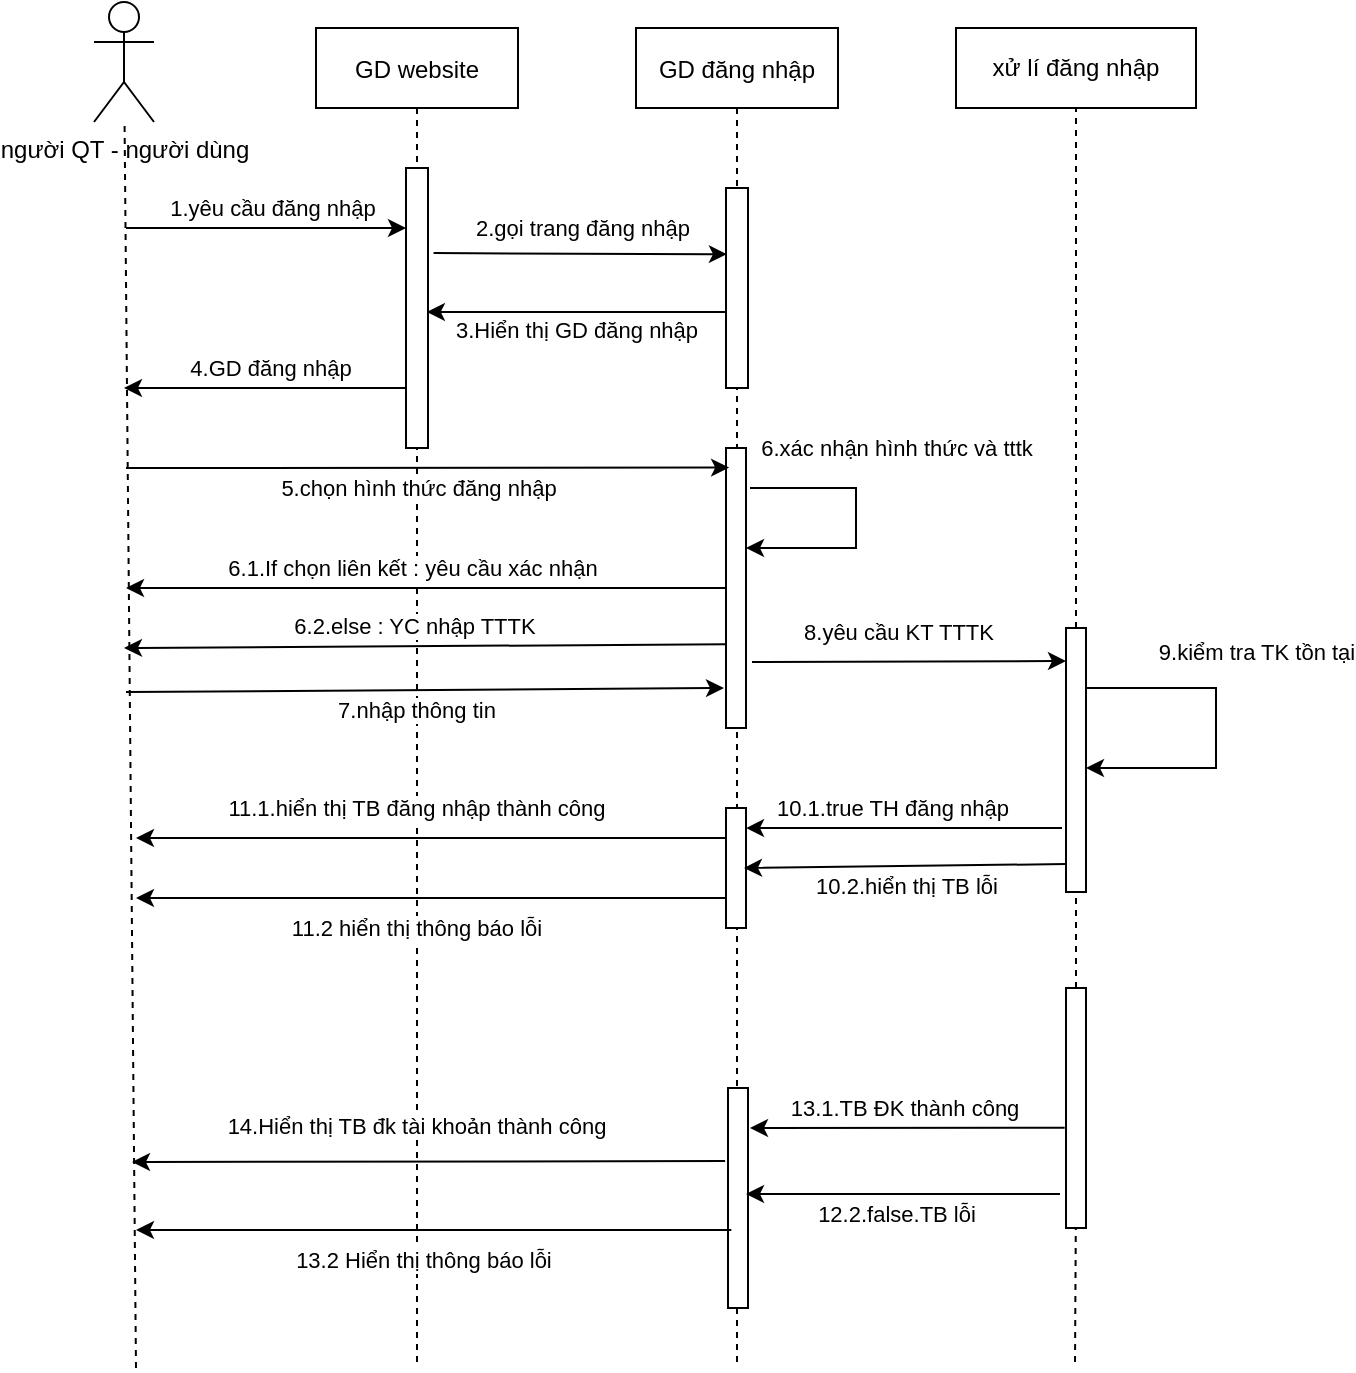 <mxfile version="21.3.8" type="github" pages="8">
  <diagram id="kgpKYQtTHZ0yAKxKKP6v" name="đăng nhập">
    <mxGraphModel dx="1586" dy="895" grid="0" gridSize="10" guides="1" tooltips="1" connect="1" arrows="1" fold="1" page="1" pageScale="1" pageWidth="1100" pageHeight="850" math="0" shadow="0">
      <root>
        <mxCell id="0" />
        <mxCell id="1" parent="0" />
        <mxCell id="3nuBFxr9cyL0pnOWT2aG-1" value="GD website" style="shape=umlLifeline;perimeter=lifelinePerimeter;container=1;collapsible=0;recursiveResize=0;rounded=0;shadow=0;strokeWidth=1;" parent="1" vertex="1">
          <mxGeometry x="171" y="40" width="101" height="670" as="geometry" />
        </mxCell>
        <mxCell id="3nuBFxr9cyL0pnOWT2aG-2" value="" style="points=[];perimeter=orthogonalPerimeter;rounded=0;shadow=0;strokeWidth=1;" parent="3nuBFxr9cyL0pnOWT2aG-1" vertex="1">
          <mxGeometry x="45" y="70" width="11" height="140" as="geometry" />
        </mxCell>
        <mxCell id="3nuBFxr9cyL0pnOWT2aG-5" value="GD đăng nhập" style="shape=umlLifeline;perimeter=lifelinePerimeter;container=1;collapsible=0;recursiveResize=0;rounded=0;shadow=0;strokeWidth=1;" parent="1" vertex="1">
          <mxGeometry x="331" y="40" width="101" height="670" as="geometry" />
        </mxCell>
        <mxCell id="3nuBFxr9cyL0pnOWT2aG-6" value="" style="points=[];perimeter=orthogonalPerimeter;rounded=0;shadow=0;strokeWidth=1;" parent="3nuBFxr9cyL0pnOWT2aG-5" vertex="1">
          <mxGeometry x="45" y="80" width="11" height="100" as="geometry" />
        </mxCell>
        <mxCell id="-IJW7CM08EbZpHc72c4e-15" value="" style="rounded=0;whiteSpace=wrap;html=1;" parent="3nuBFxr9cyL0pnOWT2aG-5" vertex="1">
          <mxGeometry x="45" y="210" width="10" height="140" as="geometry" />
        </mxCell>
        <mxCell id="1K2Sz_NqssBWnsAUAdJ5-9" value="" style="rounded=0;whiteSpace=wrap;html=1;" parent="3nuBFxr9cyL0pnOWT2aG-5" vertex="1">
          <mxGeometry x="46" y="530" width="10" height="110" as="geometry" />
        </mxCell>
        <mxCell id="1K2Sz_NqssBWnsAUAdJ5-14" value="" style="rounded=0;whiteSpace=wrap;html=1;" parent="3nuBFxr9cyL0pnOWT2aG-5" vertex="1">
          <mxGeometry x="45" y="390" width="10" height="60" as="geometry" />
        </mxCell>
        <mxCell id="-IJW7CM08EbZpHc72c4e-16" value="6.xác nhận hình thức và tttk" style="endArrow=classic;html=1;rounded=0;entryX=1;entryY=0.357;entryDx=0;entryDy=0;entryPerimeter=0;" parent="3nuBFxr9cyL0pnOWT2aG-5" edge="1" target="-IJW7CM08EbZpHc72c4e-15">
          <mxGeometry x="-0.231" y="28" width="50" height="50" relative="1" as="geometry">
            <mxPoint x="57" y="230" as="sourcePoint" />
            <mxPoint x="60" y="260" as="targetPoint" />
            <Array as="points">
              <mxPoint x="110" y="230" />
              <mxPoint x="110" y="260" />
            </Array>
            <mxPoint x="-8" y="-20" as="offset" />
          </mxGeometry>
        </mxCell>
        <mxCell id="-IJW7CM08EbZpHc72c4e-1" value="người QT - người dùng" style="shape=umlActor;verticalLabelPosition=bottom;verticalAlign=top;html=1;outlineConnect=0;" parent="1" vertex="1">
          <mxGeometry x="60" y="27" width="30" height="60" as="geometry" />
        </mxCell>
        <mxCell id="-IJW7CM08EbZpHc72c4e-2" value="xử lí đăng nhập" style="rounded=0;whiteSpace=wrap;html=1;" parent="1" vertex="1">
          <mxGeometry x="491" y="40" width="120" height="40" as="geometry" />
        </mxCell>
        <mxCell id="-IJW7CM08EbZpHc72c4e-3" value="1.yêu cầu đăng nhập" style="endArrow=classic;html=1;rounded=0;" parent="1" target="3nuBFxr9cyL0pnOWT2aG-2" edge="1">
          <mxGeometry x="0.037" y="10" width="50" height="50" relative="1" as="geometry">
            <mxPoint x="76" y="140" as="sourcePoint" />
            <mxPoint x="471" y="320" as="targetPoint" />
            <mxPoint as="offset" />
          </mxGeometry>
        </mxCell>
        <mxCell id="-IJW7CM08EbZpHc72c4e-5" value="" style="endArrow=none;dashed=1;html=1;rounded=0;entryX=0.5;entryY=1;entryDx=0;entryDy=0;startArrow=none;" parent="1" source="-IJW7CM08EbZpHc72c4e-12" target="-IJW7CM08EbZpHc72c4e-2" edge="1">
          <mxGeometry width="50" height="50" relative="1" as="geometry">
            <mxPoint x="551" y="600" as="sourcePoint" />
            <mxPoint x="471" y="320" as="targetPoint" />
          </mxGeometry>
        </mxCell>
        <mxCell id="-IJW7CM08EbZpHc72c4e-6" value="2.gọi trang đăng nhập" style="endArrow=classic;html=1;rounded=0;exitX=1.253;exitY=0.304;exitDx=0;exitDy=0;exitPerimeter=0;entryX=0.041;entryY=0.331;entryDx=0;entryDy=0;entryPerimeter=0;" parent="1" source="3nuBFxr9cyL0pnOWT2aG-2" edge="1" target="3nuBFxr9cyL0pnOWT2aG-6">
          <mxGeometry x="0.008" y="13" width="50" height="50" relative="1" as="geometry">
            <mxPoint x="421" y="370" as="sourcePoint" />
            <mxPoint x="371" y="153" as="targetPoint" />
            <mxPoint as="offset" />
          </mxGeometry>
        </mxCell>
        <mxCell id="-IJW7CM08EbZpHc72c4e-7" value="3.Hiển thị GD đăng nhập" style="endArrow=classic;html=1;rounded=0;entryX=0.95;entryY=0.514;entryDx=0;entryDy=0;entryPerimeter=0;exitX=0;exitY=0.62;exitDx=0;exitDy=0;exitPerimeter=0;" parent="1" target="3nuBFxr9cyL0pnOWT2aG-2" edge="1" source="3nuBFxr9cyL0pnOWT2aG-6">
          <mxGeometry x="-0.002" y="9" width="50" height="50" relative="1" as="geometry">
            <mxPoint x="371" y="181" as="sourcePoint" />
            <mxPoint x="471" y="320" as="targetPoint" />
            <Array as="points" />
            <mxPoint as="offset" />
          </mxGeometry>
        </mxCell>
        <mxCell id="-IJW7CM08EbZpHc72c4e-8" value="" style="endArrow=none;dashed=1;html=1;rounded=0;" parent="1" target="-IJW7CM08EbZpHc72c4e-1" edge="1">
          <mxGeometry width="50" height="50" relative="1" as="geometry">
            <mxPoint x="81" y="710" as="sourcePoint" />
            <mxPoint x="471" y="320" as="targetPoint" />
          </mxGeometry>
        </mxCell>
        <mxCell id="-IJW7CM08EbZpHc72c4e-9" value="4.GD đăng nhập" style="endArrow=classic;html=1;rounded=0;" parent="1" source="3nuBFxr9cyL0pnOWT2aG-2" edge="1">
          <mxGeometry x="-0.037" y="-10" width="50" height="50" relative="1" as="geometry">
            <mxPoint x="421" y="370" as="sourcePoint" />
            <mxPoint x="75" y="220" as="targetPoint" />
            <mxPoint as="offset" />
          </mxGeometry>
        </mxCell>
        <mxCell id="-IJW7CM08EbZpHc72c4e-10" value="5.chọn hình thức đăng nhập" style="endArrow=classic;html=1;rounded=0;entryX=0.156;entryY=0.07;entryDx=0;entryDy=0;entryPerimeter=0;" parent="1" edge="1" target="-IJW7CM08EbZpHc72c4e-15">
          <mxGeometry x="-0.035" y="-10" width="50" height="50" relative="1" as="geometry">
            <mxPoint x="76" y="260" as="sourcePoint" />
            <mxPoint x="371" y="260" as="targetPoint" />
            <mxPoint as="offset" />
          </mxGeometry>
        </mxCell>
        <mxCell id="-IJW7CM08EbZpHc72c4e-12" value="" style="rounded=0;whiteSpace=wrap;html=1;" parent="1" vertex="1">
          <mxGeometry x="546" y="340" width="10" height="132" as="geometry" />
        </mxCell>
        <mxCell id="-IJW7CM08EbZpHc72c4e-14" value="" style="endArrow=none;dashed=1;html=1;rounded=0;entryX=0.5;entryY=1;entryDx=0;entryDy=0;startArrow=none;exitX=0.5;exitY=0;exitDx=0;exitDy=0;exitPerimeter=0;" parent="1" source="_ztlDvNp-1btCztHubj3-1" target="-IJW7CM08EbZpHc72c4e-12" edge="1">
          <mxGeometry width="50" height="50" relative="1" as="geometry">
            <mxPoint x="551" y="500" as="sourcePoint" />
            <mxPoint x="551" y="80" as="targetPoint" />
          </mxGeometry>
        </mxCell>
        <mxCell id="-IJW7CM08EbZpHc72c4e-17" value="9.kiểm tra TK tồn tại" style="endArrow=classic;html=1;rounded=0;entryX=1;entryY=0.53;entryDx=0;entryDy=0;entryPerimeter=0;" parent="1" edge="1" target="-IJW7CM08EbZpHc72c4e-12">
          <mxGeometry x="-0.212" y="28" width="50" height="50" relative="1" as="geometry">
            <mxPoint x="556" y="370" as="sourcePoint" />
            <mxPoint x="558" y="415" as="targetPoint" />
            <Array as="points">
              <mxPoint x="621" y="370" />
              <mxPoint x="621" y="410" />
            </Array>
            <mxPoint x="-8" y="-20" as="offset" />
          </mxGeometry>
        </mxCell>
        <mxCell id="-IJW7CM08EbZpHc72c4e-23" value="8.yêu cầu KT TTTK" style="endArrow=classic;html=1;rounded=0;entryX=0;entryY=0.125;entryDx=0;entryDy=0;entryPerimeter=0;" parent="1" edge="1" target="-IJW7CM08EbZpHc72c4e-12">
          <mxGeometry x="-0.067" y="15" width="50" height="50" relative="1" as="geometry">
            <mxPoint x="389" y="357" as="sourcePoint" />
            <mxPoint x="541" y="355" as="targetPoint" />
            <mxPoint as="offset" />
          </mxGeometry>
        </mxCell>
        <mxCell id="-IJW7CM08EbZpHc72c4e-24" value="10.1.true TH đăng nhập" style="endArrow=classic;html=1;rounded=0;entryX=1;entryY=0.167;entryDx=0;entryDy=0;entryPerimeter=0;" parent="1" edge="1" target="1K2Sz_NqssBWnsAUAdJ5-14">
          <mxGeometry x="0.067" y="-10" width="50" height="50" relative="1" as="geometry">
            <mxPoint x="544" y="440" as="sourcePoint" />
            <mxPoint x="391" y="440" as="targetPoint" />
            <mxPoint as="offset" />
          </mxGeometry>
        </mxCell>
        <mxCell id="-IJW7CM08EbZpHc72c4e-25" value="10.2.hiển thị TB lỗi" style="endArrow=classic;html=1;rounded=0;entryX=0.9;entryY=0.5;entryDx=0;entryDy=0;entryPerimeter=0;exitX=0;exitY=0.894;exitDx=0;exitDy=0;exitPerimeter=0;" parent="1" edge="1" target="1K2Sz_NqssBWnsAUAdJ5-14" source="-IJW7CM08EbZpHc72c4e-12">
          <mxGeometry y="10" width="50" height="50" relative="1" as="geometry">
            <mxPoint x="541" y="460" as="sourcePoint" />
            <mxPoint x="391" y="460" as="targetPoint" />
            <mxPoint as="offset" />
          </mxGeometry>
        </mxCell>
        <mxCell id="1K2Sz_NqssBWnsAUAdJ5-3" value="" style="endArrow=none;dashed=1;html=1;rounded=0;exitX=0.5;exitY=1;exitDx=0;exitDy=0;exitPerimeter=0;" parent="1" edge="1">
          <mxGeometry width="50" height="50" relative="1" as="geometry">
            <mxPoint x="551" y="620" as="sourcePoint" />
            <mxPoint x="550.5" y="710" as="targetPoint" />
          </mxGeometry>
        </mxCell>
        <mxCell id="1K2Sz_NqssBWnsAUAdJ5-8" value="12.2.false.TB lỗi" style="endArrow=classic;html=1;rounded=0;" parent="1" edge="1">
          <mxGeometry x="0.052" y="10" width="50" height="50" relative="1" as="geometry">
            <mxPoint x="543" y="623" as="sourcePoint" />
            <mxPoint x="386" y="623" as="targetPoint" />
            <mxPoint as="offset" />
          </mxGeometry>
        </mxCell>
        <mxCell id="1K2Sz_NqssBWnsAUAdJ5-10" value="13.2 Hiển thị thông báo lỗi&amp;nbsp;" style="endArrow=classic;html=1;rounded=0;exitX=0.472;exitY=0.897;exitDx=0;exitDy=0;exitPerimeter=0;" parent="1" source="3nuBFxr9cyL0pnOWT2aG-5" edge="1">
          <mxGeometry x="0.026" y="15" width="50" height="50" relative="1" as="geometry">
            <mxPoint x="421" y="360" as="sourcePoint" />
            <mxPoint x="81" y="641" as="targetPoint" />
            <mxPoint as="offset" />
          </mxGeometry>
        </mxCell>
        <mxCell id="1K2Sz_NqssBWnsAUAdJ5-11" value="6.1.If chọn liên kết : yêu cầu xác nhận" style="endArrow=classic;html=1;rounded=0;exitX=0;exitY=0.5;exitDx=0;exitDy=0;" parent="1" source="-IJW7CM08EbZpHc72c4e-15" edge="1">
          <mxGeometry x="0.051" y="-10" width="50" height="50" relative="1" as="geometry">
            <mxPoint x="421" y="400" as="sourcePoint" />
            <mxPoint x="76" y="320" as="targetPoint" />
            <mxPoint as="offset" />
          </mxGeometry>
        </mxCell>
        <mxCell id="1K2Sz_NqssBWnsAUAdJ5-12" value="6.2.else : YC nhập TTTK" style="endArrow=classic;html=1;rounded=0;exitX=0.044;exitY=0.701;exitDx=0;exitDy=0;exitPerimeter=0;" parent="1" source="-IJW7CM08EbZpHc72c4e-15" edge="1">
          <mxGeometry x="0.035" y="-10" width="50" height="50" relative="1" as="geometry">
            <mxPoint x="371" y="350" as="sourcePoint" />
            <mxPoint x="75" y="350" as="targetPoint" />
            <mxPoint as="offset" />
          </mxGeometry>
        </mxCell>
        <mxCell id="1K2Sz_NqssBWnsAUAdJ5-13" value="7.nhập thông tin" style="endArrow=classic;html=1;rounded=0;" parent="1" edge="1">
          <mxGeometry x="-0.035" y="-10" width="50" height="50" relative="1" as="geometry">
            <mxPoint x="76" y="372" as="sourcePoint" />
            <mxPoint x="375" y="370" as="targetPoint" />
            <mxPoint as="offset" />
          </mxGeometry>
        </mxCell>
        <mxCell id="1K2Sz_NqssBWnsAUAdJ5-15" value="11.1.hiển thị TB đăng nhập thành công" style="endArrow=classic;html=1;rounded=0;exitX=0;exitY=0.25;exitDx=0;exitDy=0;" parent="1" source="1K2Sz_NqssBWnsAUAdJ5-14" edge="1">
          <mxGeometry x="0.051" y="-15" width="50" height="50" relative="1" as="geometry">
            <mxPoint x="421" y="400" as="sourcePoint" />
            <mxPoint x="81" y="445" as="targetPoint" />
            <mxPoint as="offset" />
          </mxGeometry>
        </mxCell>
        <mxCell id="1K2Sz_NqssBWnsAUAdJ5-16" value="11.2 hiển thị thông báo lỗi" style="endArrow=classic;html=1;rounded=0;exitX=0;exitY=0.75;exitDx=0;exitDy=0;" parent="1" source="1K2Sz_NqssBWnsAUAdJ5-14" edge="1">
          <mxGeometry x="0.051" y="15" width="50" height="50" relative="1" as="geometry">
            <mxPoint x="421" y="400" as="sourcePoint" />
            <mxPoint x="81" y="475" as="targetPoint" />
            <mxPoint as="offset" />
          </mxGeometry>
        </mxCell>
        <mxCell id="1K2Sz_NqssBWnsAUAdJ5-17" value="13.1.TB ĐK thành công" style="endArrow=classic;html=1;rounded=0;exitX=-0.066;exitY=0.582;exitDx=0;exitDy=0;exitPerimeter=0;" parent="1" edge="1" source="_ztlDvNp-1btCztHubj3-1">
          <mxGeometry x="0.021" y="-10" width="50" height="50" relative="1" as="geometry">
            <mxPoint x="541" y="590" as="sourcePoint" />
            <mxPoint x="388" y="590" as="targetPoint" />
            <mxPoint as="offset" />
          </mxGeometry>
        </mxCell>
        <mxCell id="1K2Sz_NqssBWnsAUAdJ5-18" value="14.Hiển thị TB đk tài khoản thành công" style="endArrow=classic;html=1;rounded=0;exitX=-0.144;exitY=0.332;exitDx=0;exitDy=0;exitPerimeter=0;" parent="1" source="1K2Sz_NqssBWnsAUAdJ5-9" edge="1">
          <mxGeometry x="0.045" y="-18" width="50" height="50" relative="1" as="geometry">
            <mxPoint x="421" y="400" as="sourcePoint" />
            <mxPoint x="79" y="607" as="targetPoint" />
            <mxPoint as="offset" />
          </mxGeometry>
        </mxCell>
        <mxCell id="_ztlDvNp-1btCztHubj3-1" value="" style="rounded=0;whiteSpace=wrap;html=1;" parent="1" vertex="1">
          <mxGeometry x="546" y="520" width="10" height="120" as="geometry" />
        </mxCell>
      </root>
    </mxGraphModel>
  </diagram>
  <diagram id="xSMkA-0zRB2GMIi3ueXO" name="giỏ hàng">
    <mxGraphModel dx="1586" dy="895" grid="0" gridSize="10" guides="1" tooltips="1" connect="1" arrows="1" fold="1" page="1" pageScale="1" pageWidth="827" pageHeight="1169" math="0" shadow="0">
      <root>
        <mxCell id="0" />
        <mxCell id="1" parent="0" />
        <mxCell id="pEKhLoJJ9Q3y53Gr7Q4n-1" value="người dùng" style="shape=umlActor;verticalLabelPosition=bottom;verticalAlign=top;html=1;outlineConnect=0;" parent="1" vertex="1">
          <mxGeometry x="40" y="40" width="30" height="60" as="geometry" />
        </mxCell>
        <mxCell id="sJEprzam9SsPJPA2aeBT-1" value="GD WEB" style="rounded=0;whiteSpace=wrap;html=1;" parent="1" vertex="1">
          <mxGeometry x="190" y="40" width="120" height="40" as="geometry" />
        </mxCell>
        <mxCell id="sJEprzam9SsPJPA2aeBT-2" value="TRANG ĐẶT BÀN" style="rounded=0;whiteSpace=wrap;html=1;" parent="1" vertex="1">
          <mxGeometry x="420" y="40" width="120" height="40" as="geometry" />
        </mxCell>
        <mxCell id="sJEprzam9SsPJPA2aeBT-3" value="" style="endArrow=none;dashed=1;html=1;rounded=0;entryX=0.5;entryY=1;entryDx=0;entryDy=0;startArrow=none;" parent="1" source="sJEprzam9SsPJPA2aeBT-10" target="sJEprzam9SsPJPA2aeBT-2" edge="1">
          <mxGeometry width="50" height="50" relative="1" as="geometry">
            <mxPoint x="480" y="640" as="sourcePoint" />
            <mxPoint x="440" y="320" as="targetPoint" />
          </mxGeometry>
        </mxCell>
        <mxCell id="sJEprzam9SsPJPA2aeBT-4" value="" style="endArrow=none;dashed=1;html=1;rounded=0;entryX=0.5;entryY=1;entryDx=0;entryDy=0;startArrow=none;" parent="1" source="sJEprzam9SsPJPA2aeBT-7" target="sJEprzam9SsPJPA2aeBT-1" edge="1">
          <mxGeometry width="50" height="50" relative="1" as="geometry">
            <mxPoint x="250" y="650" as="sourcePoint" />
            <mxPoint x="250" y="90" as="targetPoint" />
          </mxGeometry>
        </mxCell>
        <mxCell id="sJEprzam9SsPJPA2aeBT-5" value="" style="endArrow=none;dashed=1;html=1;rounded=0;" parent="1" target="pEKhLoJJ9Q3y53Gr7Q4n-1" edge="1">
          <mxGeometry width="50" height="50" relative="1" as="geometry">
            <mxPoint x="50" y="650" as="sourcePoint" />
            <mxPoint x="440" y="320" as="targetPoint" />
          </mxGeometry>
        </mxCell>
        <mxCell id="sJEprzam9SsPJPA2aeBT-6" value="1.yêu cầu đặt bàn" style="endArrow=classic;html=1;rounded=0;entryX=0;entryY=0.25;entryDx=0;entryDy=0;" parent="1" edge="1" target="sJEprzam9SsPJPA2aeBT-7">
          <mxGeometry y="10" width="50" height="50" relative="1" as="geometry">
            <mxPoint x="55" y="148" as="sourcePoint" />
            <mxPoint x="243" y="140" as="targetPoint" />
            <mxPoint as="offset" />
          </mxGeometry>
        </mxCell>
        <mxCell id="sJEprzam9SsPJPA2aeBT-7" value="" style="rounded=0;whiteSpace=wrap;html=1;" parent="1" vertex="1">
          <mxGeometry x="245" y="130" width="10" height="60" as="geometry" />
        </mxCell>
        <mxCell id="sJEprzam9SsPJPA2aeBT-8" value="" style="endArrow=none;dashed=1;html=1;rounded=0;entryX=0.5;entryY=1;entryDx=0;entryDy=0;startArrow=none;" parent="1" source="sJEprzam9SsPJPA2aeBT-15" target="sJEprzam9SsPJPA2aeBT-7" edge="1">
          <mxGeometry width="50" height="50" relative="1" as="geometry">
            <mxPoint x="250" y="650" as="sourcePoint" />
            <mxPoint x="250" y="80" as="targetPoint" />
          </mxGeometry>
        </mxCell>
        <mxCell id="sJEprzam9SsPJPA2aeBT-9" value="2.gọi đến trang đặt bàn" style="endArrow=classic;html=1;rounded=0;entryX=0;entryY=0.114;entryDx=0;entryDy=0;entryPerimeter=0;exitX=1;exitY=0.75;exitDx=0;exitDy=0;" parent="1" edge="1" target="sJEprzam9SsPJPA2aeBT-10" source="sJEprzam9SsPJPA2aeBT-7">
          <mxGeometry x="-0.048" y="10" width="50" height="50" relative="1" as="geometry">
            <mxPoint x="260" y="170" as="sourcePoint" />
            <mxPoint x="470" y="170" as="targetPoint" />
            <mxPoint as="offset" />
          </mxGeometry>
        </mxCell>
        <mxCell id="sJEprzam9SsPJPA2aeBT-10" value="" style="rounded=0;whiteSpace=wrap;html=1;" parent="1" vertex="1">
          <mxGeometry x="475" y="160" width="10" height="98" as="geometry" />
        </mxCell>
        <mxCell id="sJEprzam9SsPJPA2aeBT-11" value="" style="endArrow=none;dashed=1;html=1;rounded=0;entryX=0.5;entryY=1;entryDx=0;entryDy=0;startArrow=none;" parent="1" source="6o3LM3e6PsyBO-G1ZYpG-16" target="sJEprzam9SsPJPA2aeBT-10" edge="1">
          <mxGeometry width="50" height="50" relative="1" as="geometry">
            <mxPoint x="480" y="640" as="sourcePoint" />
            <mxPoint x="480" y="80" as="targetPoint" />
          </mxGeometry>
        </mxCell>
        <mxCell id="sJEprzam9SsPJPA2aeBT-13" value="3.hiện form đăng kí đặt bàn" style="endArrow=classic;html=1;rounded=0;entryX=1;entryY=0.167;entryDx=0;entryDy=0;entryPerimeter=0;" parent="1" edge="1" target="sJEprzam9SsPJPA2aeBT-15">
          <mxGeometry x="0.07" y="-10" width="50" height="50" relative="1" as="geometry">
            <mxPoint x="475" y="230" as="sourcePoint" />
            <mxPoint x="260" y="230" as="targetPoint" />
            <mxPoint as="offset" />
          </mxGeometry>
        </mxCell>
        <mxCell id="sJEprzam9SsPJPA2aeBT-15" value="" style="rounded=0;whiteSpace=wrap;html=1;" parent="1" vertex="1">
          <mxGeometry x="245" y="220" width="10" height="60" as="geometry" />
        </mxCell>
        <mxCell id="sJEprzam9SsPJPA2aeBT-16" value="" style="endArrow=none;dashed=1;html=1;rounded=0;entryX=0.5;entryY=1;entryDx=0;entryDy=0;startArrow=none;" parent="1" source="6o3LM3e6PsyBO-G1ZYpG-3" target="sJEprzam9SsPJPA2aeBT-15" edge="1">
          <mxGeometry width="50" height="50" relative="1" as="geometry">
            <mxPoint x="250" y="650" as="sourcePoint" />
            <mxPoint x="250" y="190" as="targetPoint" />
          </mxGeometry>
        </mxCell>
        <mxCell id="sJEprzam9SsPJPA2aeBT-17" value="4.hiện form nhập thông tin đặt bàn" style="endArrow=classic;html=1;rounded=0;exitX=0;exitY=0.75;exitDx=0;exitDy=0;" parent="1" source="sJEprzam9SsPJPA2aeBT-15" edge="1">
          <mxGeometry x="0.027" y="-15" width="50" height="50" relative="1" as="geometry">
            <mxPoint x="390" y="370" as="sourcePoint" />
            <mxPoint x="51" y="263" as="targetPoint" />
            <mxPoint as="offset" />
          </mxGeometry>
        </mxCell>
        <mxCell id="6o3LM3e6PsyBO-G1ZYpG-1" value="XỬ LÍ ĐẶT BÀN" style="rounded=0;whiteSpace=wrap;html=1;" parent="1" vertex="1">
          <mxGeometry x="630" y="40" width="120" height="40" as="geometry" />
        </mxCell>
        <mxCell id="6o3LM3e6PsyBO-G1ZYpG-2" value="5.nhập thông tin đăt bàn" style="endArrow=classic;html=1;rounded=0;" parent="1" edge="1">
          <mxGeometry x="-0.009" y="9" width="50" height="50" relative="1" as="geometry">
            <mxPoint x="51" y="319" as="sourcePoint" />
            <mxPoint x="244" y="319" as="targetPoint" />
            <mxPoint as="offset" />
          </mxGeometry>
        </mxCell>
        <mxCell id="6o3LM3e6PsyBO-G1ZYpG-3" value="" style="rounded=0;whiteSpace=wrap;html=1;" parent="1" vertex="1">
          <mxGeometry x="245" y="310" width="10" height="60" as="geometry" />
        </mxCell>
        <mxCell id="6o3LM3e6PsyBO-G1ZYpG-5" value="" style="endArrow=none;dashed=1;html=1;rounded=0;entryX=0.5;entryY=1;entryDx=0;entryDy=0;" parent="1" target="6o3LM3e6PsyBO-G1ZYpG-3" edge="1">
          <mxGeometry width="50" height="50" relative="1" as="geometry">
            <mxPoint x="250" y="650" as="sourcePoint" />
            <mxPoint x="250" y="280" as="targetPoint" />
          </mxGeometry>
        </mxCell>
        <mxCell id="6o3LM3e6PsyBO-G1ZYpG-6" value="6.thêm, sửa, xóa thông tin đặt bàn" style="endArrow=classic;html=1;rounded=0;" parent="1" edge="1">
          <mxGeometry x="-0.009" y="9" width="50" height="50" relative="1" as="geometry">
            <mxPoint x="255" y="361.24" as="sourcePoint" />
            <mxPoint x="680" y="360" as="targetPoint" />
            <mxPoint as="offset" />
          </mxGeometry>
        </mxCell>
        <mxCell id="6o3LM3e6PsyBO-G1ZYpG-7" value="" style="endArrow=none;dashed=1;html=1;rounded=0;entryX=0.5;entryY=1;entryDx=0;entryDy=0;startArrow=none;" parent="1" source="6o3LM3e6PsyBO-G1ZYpG-10" target="6o3LM3e6PsyBO-G1ZYpG-1" edge="1">
          <mxGeometry width="50" height="50" relative="1" as="geometry">
            <mxPoint x="690" y="640" as="sourcePoint" />
            <mxPoint x="689.5" y="90" as="targetPoint" />
          </mxGeometry>
        </mxCell>
        <mxCell id="6o3LM3e6PsyBO-G1ZYpG-10" value="" style="rounded=0;whiteSpace=wrap;html=1;" parent="1" vertex="1">
          <mxGeometry x="685" y="340" width="10" height="113" as="geometry" />
        </mxCell>
        <mxCell id="6o3LM3e6PsyBO-G1ZYpG-12" value="" style="endArrow=none;dashed=1;html=1;rounded=0;entryX=0.5;entryY=1;entryDx=0;entryDy=0;" parent="1" target="6o3LM3e6PsyBO-G1ZYpG-10" edge="1">
          <mxGeometry width="50" height="50" relative="1" as="geometry">
            <mxPoint x="690" y="640" as="sourcePoint" />
            <mxPoint x="690" y="80" as="targetPoint" />
          </mxGeometry>
        </mxCell>
        <mxCell id="6o3LM3e6PsyBO-G1ZYpG-14" value="7. kiểm tra vfa xác &lt;br&gt;nhận TT đặt bàn" style="endArrow=classic;html=1;rounded=0;entryX=0.923;entryY=0.664;entryDx=0;entryDy=0;entryPerimeter=0;" parent="1" edge="1" target="6o3LM3e6PsyBO-G1ZYpG-10">
          <mxGeometry x="-0.337" y="28" width="50" height="50" relative="1" as="geometry">
            <mxPoint x="695" y="371.24" as="sourcePoint" />
            <mxPoint x="700" y="400" as="targetPoint" />
            <mxPoint x="-18" y="-26" as="offset" />
            <Array as="points">
              <mxPoint x="740" y="370" />
              <mxPoint x="740" y="415" />
            </Array>
          </mxGeometry>
        </mxCell>
        <mxCell id="6o3LM3e6PsyBO-G1ZYpG-15" value="8.1.If.cập nhật thành công,hiện TB" style="endArrow=classic;html=1;rounded=0;entryX=0.923;entryY=0.145;entryDx=0;entryDy=0;entryPerimeter=0;" parent="1" edge="1" target="6o3LM3e6PsyBO-G1ZYpG-16">
          <mxGeometry y="-10" width="50" height="50" relative="1" as="geometry">
            <mxPoint x="683" y="399" as="sourcePoint" />
            <mxPoint x="490" y="400" as="targetPoint" />
            <mxPoint as="offset" />
          </mxGeometry>
        </mxCell>
        <mxCell id="6o3LM3e6PsyBO-G1ZYpG-16" value="" style="rounded=0;whiteSpace=wrap;html=1;" parent="1" vertex="1">
          <mxGeometry x="475" y="390" width="10" height="60" as="geometry" />
        </mxCell>
        <mxCell id="6o3LM3e6PsyBO-G1ZYpG-18" value="" style="endArrow=none;dashed=1;html=1;rounded=0;entryX=0.5;entryY=1;entryDx=0;entryDy=0;" parent="1" target="6o3LM3e6PsyBO-G1ZYpG-16" edge="1">
          <mxGeometry width="50" height="50" relative="1" as="geometry">
            <mxPoint x="480" y="640" as="sourcePoint" />
            <mxPoint x="480" y="230" as="targetPoint" />
          </mxGeometry>
        </mxCell>
        <mxCell id="6o3LM3e6PsyBO-G1ZYpG-20" value="8.2.else.cập nhật thất bại,hiển thị TB" style="endArrow=classic;html=1;rounded=0;" parent="1" edge="1">
          <mxGeometry x="0.025" y="10" width="50" height="50" relative="1" as="geometry">
            <mxPoint x="683" y="420" as="sourcePoint" />
            <mxPoint x="485" y="419.51" as="targetPoint" />
            <mxPoint as="offset" />
          </mxGeometry>
        </mxCell>
        <mxCell id="6o3LM3e6PsyBO-G1ZYpG-22" value="9.1.hiện thông báo" style="endArrow=classic;html=1;rounded=0;exitX=0.5;exitY=0.857;exitDx=0;exitDy=0;exitPerimeter=0;" parent="1" edge="1">
          <mxGeometry y="-10" width="50" height="50" relative="1" as="geometry">
            <mxPoint x="475" y="410" as="sourcePoint" />
            <mxPoint x="50" y="410" as="targetPoint" />
            <mxPoint as="offset" />
            <Array as="points">
              <mxPoint x="385" y="410.01" />
            </Array>
          </mxGeometry>
        </mxCell>
        <mxCell id="6o3LM3e6PsyBO-G1ZYpG-23" value="9.2.hiện thông báo lỗi" style="endArrow=classic;html=1;rounded=0;exitX=0.5;exitY=0.857;exitDx=0;exitDy=0;exitPerimeter=0;" parent="1" edge="1">
          <mxGeometry y="-10" width="50" height="50" relative="1" as="geometry">
            <mxPoint x="475" y="440" as="sourcePoint" />
            <mxPoint x="50" y="440" as="targetPoint" />
            <mxPoint as="offset" />
            <Array as="points">
              <mxPoint x="385" y="440.01" />
            </Array>
          </mxGeometry>
        </mxCell>
      </root>
    </mxGraphModel>
  </diagram>
  <diagram id="smm93MVXTjn_V5bUjXa4" name="seach">
    <mxGraphModel dx="1586" dy="895" grid="0" gridSize="10" guides="1" tooltips="1" connect="1" arrows="1" fold="1" page="1" pageScale="1" pageWidth="1169" pageHeight="1654" math="0" shadow="0">
      <root>
        <mxCell id="0" />
        <mxCell id="1" parent="0" />
        <mxCell id="Ae5UrYsoiuBToIQzQ4-3-1" value="người dùng" style="shape=umlActor;verticalLabelPosition=bottom;verticalAlign=top;html=1;outlineConnect=0;" parent="1" vertex="1">
          <mxGeometry x="40" y="40" width="30" height="60" as="geometry" />
        </mxCell>
        <mxCell id="Ae5UrYsoiuBToIQzQ4-3-2" value="GD website" style="rounded=0;whiteSpace=wrap;html=1;" parent="1" vertex="1">
          <mxGeometry x="190" y="40" width="120" height="40" as="geometry" />
        </mxCell>
        <mxCell id="Ae5UrYsoiuBToIQzQ4-3-3" value="XỬ LÍ TÌM KIẾM" style="rounded=0;whiteSpace=wrap;html=1;" parent="1" vertex="1">
          <mxGeometry x="420" y="40" width="120" height="40" as="geometry" />
        </mxCell>
        <mxCell id="Ae5UrYsoiuBToIQzQ4-3-4" value="" style="endArrow=none;dashed=1;html=1;rounded=0;entryX=0.5;entryY=1;entryDx=0;entryDy=0;startArrow=none;" parent="1" source="Ae5UrYsoiuBToIQzQ4-3-11" target="Ae5UrYsoiuBToIQzQ4-3-3" edge="1">
          <mxGeometry width="50" height="50" relative="1" as="geometry">
            <mxPoint x="480" y="640" as="sourcePoint" />
            <mxPoint x="440" y="320" as="targetPoint" />
          </mxGeometry>
        </mxCell>
        <mxCell id="Ae5UrYsoiuBToIQzQ4-3-5" value="" style="endArrow=none;dashed=1;html=1;rounded=0;entryX=0.5;entryY=1;entryDx=0;entryDy=0;startArrow=none;" parent="1" source="Ae5UrYsoiuBToIQzQ4-3-8" target="Ae5UrYsoiuBToIQzQ4-3-2" edge="1">
          <mxGeometry width="50" height="50" relative="1" as="geometry">
            <mxPoint x="250" y="650" as="sourcePoint" />
            <mxPoint x="250" y="90" as="targetPoint" />
          </mxGeometry>
        </mxCell>
        <mxCell id="Ae5UrYsoiuBToIQzQ4-3-6" value="" style="endArrow=none;dashed=1;html=1;rounded=0;" parent="1" target="Ae5UrYsoiuBToIQzQ4-3-1" edge="1">
          <mxGeometry width="50" height="50" relative="1" as="geometry">
            <mxPoint x="50" y="650" as="sourcePoint" />
            <mxPoint x="440" y="320" as="targetPoint" />
          </mxGeometry>
        </mxCell>
        <mxCell id="Ae5UrYsoiuBToIQzQ4-3-7" value="1.YC.tìm kiếm sản phẩm" style="endArrow=classic;html=1;rounded=0;entryX=0;entryY=0.25;entryDx=0;entryDy=0;" parent="1" edge="1" target="Ae5UrYsoiuBToIQzQ4-3-8">
          <mxGeometry y="10" width="50" height="50" relative="1" as="geometry">
            <mxPoint x="52" y="145" as="sourcePoint" />
            <mxPoint x="243" y="140" as="targetPoint" />
            <mxPoint as="offset" />
          </mxGeometry>
        </mxCell>
        <mxCell id="Ae5UrYsoiuBToIQzQ4-3-8" value="" style="rounded=0;whiteSpace=wrap;html=1;" parent="1" vertex="1">
          <mxGeometry x="245" y="130" width="10" height="60" as="geometry" />
        </mxCell>
        <mxCell id="Ae5UrYsoiuBToIQzQ4-3-9" value="" style="endArrow=none;dashed=1;html=1;rounded=0;entryX=0.5;entryY=1;entryDx=0;entryDy=0;startArrow=none;" parent="1" source="Ae5UrYsoiuBToIQzQ4-3-14" target="Ae5UrYsoiuBToIQzQ4-3-8" edge="1">
          <mxGeometry width="50" height="50" relative="1" as="geometry">
            <mxPoint x="250" y="650" as="sourcePoint" />
            <mxPoint x="250" y="80" as="targetPoint" />
          </mxGeometry>
        </mxCell>
        <mxCell id="Ae5UrYsoiuBToIQzQ4-3-10" value="2.gọi mục tìm kiếm" style="endArrow=classic;html=1;rounded=0;entryX=0.034;entryY=0.089;entryDx=0;entryDy=0;entryPerimeter=0;exitX=1;exitY=0.644;exitDx=0;exitDy=0;exitPerimeter=0;" parent="1" edge="1" target="Ae5UrYsoiuBToIQzQ4-3-11" source="Ae5UrYsoiuBToIQzQ4-3-8">
          <mxGeometry x="-0.048" y="10" width="50" height="50" relative="1" as="geometry">
            <mxPoint x="260" y="170" as="sourcePoint" />
            <mxPoint x="470" y="170" as="targetPoint" />
            <mxPoint as="offset" />
          </mxGeometry>
        </mxCell>
        <mxCell id="Ae5UrYsoiuBToIQzQ4-3-11" value="" style="rounded=0;whiteSpace=wrap;html=1;" parent="1" vertex="1">
          <mxGeometry x="475" y="160" width="10" height="97" as="geometry" />
        </mxCell>
        <mxCell id="Ae5UrYsoiuBToIQzQ4-3-12" value="" style="endArrow=none;dashed=1;html=1;rounded=0;entryX=0.5;entryY=1;entryDx=0;entryDy=0;startArrow=none;" parent="1" source="Ae5UrYsoiuBToIQzQ4-3-36" target="Ae5UrYsoiuBToIQzQ4-3-11" edge="1">
          <mxGeometry width="50" height="50" relative="1" as="geometry">
            <mxPoint x="480" y="640" as="sourcePoint" />
            <mxPoint x="480" y="80" as="targetPoint" />
          </mxGeometry>
        </mxCell>
        <mxCell id="Ae5UrYsoiuBToIQzQ4-3-13" value="3.hiển thị khung tìm kiếm" style="endArrow=classic;html=1;rounded=0;entryX=1;entryY=0.167;entryDx=0;entryDy=0;entryPerimeter=0;" parent="1" edge="1" target="Ae5UrYsoiuBToIQzQ4-3-14">
          <mxGeometry x="0.07" y="-10" width="50" height="50" relative="1" as="geometry">
            <mxPoint x="475" y="230" as="sourcePoint" />
            <mxPoint x="260" y="230" as="targetPoint" />
            <mxPoint as="offset" />
          </mxGeometry>
        </mxCell>
        <mxCell id="Ae5UrYsoiuBToIQzQ4-3-14" value="" style="rounded=0;whiteSpace=wrap;html=1;" parent="1" vertex="1">
          <mxGeometry x="245" y="220" width="10" height="60" as="geometry" />
        </mxCell>
        <mxCell id="Ae5UrYsoiuBToIQzQ4-3-15" value="" style="endArrow=none;dashed=1;html=1;rounded=0;entryX=0.5;entryY=1;entryDx=0;entryDy=0;startArrow=none;" parent="1" source="Ae5UrYsoiuBToIQzQ4-3-19" target="Ae5UrYsoiuBToIQzQ4-3-14" edge="1">
          <mxGeometry width="50" height="50" relative="1" as="geometry">
            <mxPoint x="250" y="650" as="sourcePoint" />
            <mxPoint x="250" y="190" as="targetPoint" />
          </mxGeometry>
        </mxCell>
        <mxCell id="Ae5UrYsoiuBToIQzQ4-3-16" value="4.hiển thị khung tìm kiếm" style="endArrow=classic;html=1;rounded=0;exitX=0;exitY=0.75;exitDx=0;exitDy=0;" parent="1" source="Ae5UrYsoiuBToIQzQ4-3-14" edge="1">
          <mxGeometry x="0.027" y="-15" width="50" height="50" relative="1" as="geometry">
            <mxPoint x="390" y="370" as="sourcePoint" />
            <mxPoint x="51" y="263" as="targetPoint" />
            <mxPoint as="offset" />
          </mxGeometry>
        </mxCell>
        <mxCell id="Ae5UrYsoiuBToIQzQ4-3-18" value="5.nhập giá trị tìm kiếm&amp;nbsp;" style="endArrow=classic;html=1;rounded=0;entryX=0.1;entryY=0.133;entryDx=0;entryDy=0;entryPerimeter=0;" parent="1" target="Ae5UrYsoiuBToIQzQ4-3-19" edge="1">
          <mxGeometry x="-0.009" y="9" width="50" height="50" relative="1" as="geometry">
            <mxPoint x="50" y="321" as="sourcePoint" />
            <mxPoint x="230" y="320" as="targetPoint" />
            <mxPoint as="offset" />
          </mxGeometry>
        </mxCell>
        <mxCell id="Ae5UrYsoiuBToIQzQ4-3-19" value="" style="rounded=0;whiteSpace=wrap;html=1;" parent="1" vertex="1">
          <mxGeometry x="245" y="310" width="10" height="60" as="geometry" />
        </mxCell>
        <mxCell id="Ae5UrYsoiuBToIQzQ4-3-20" value="" style="endArrow=none;dashed=1;html=1;rounded=0;entryX=0.5;entryY=1;entryDx=0;entryDy=0;startArrow=none;" parent="1" source="Ae5UrYsoiuBToIQzQ4-3-35" target="Ae5UrYsoiuBToIQzQ4-3-19" edge="1">
          <mxGeometry width="50" height="50" relative="1" as="geometry">
            <mxPoint x="250" y="650" as="sourcePoint" />
            <mxPoint x="250" y="280" as="targetPoint" />
          </mxGeometry>
        </mxCell>
        <mxCell id="Ae5UrYsoiuBToIQzQ4-3-32" value="6.gọi API&amp;nbsp;" style="endArrow=classic;html=1;rounded=0;entryX=0;entryY=0.146;entryDx=0;entryDy=0;entryPerimeter=0;" parent="1" edge="1" target="Ae5UrYsoiuBToIQzQ4-3-36">
          <mxGeometry x="-0.009" y="9" width="50" height="50" relative="1" as="geometry">
            <mxPoint x="255" y="330" as="sourcePoint" />
            <mxPoint x="470" y="329" as="targetPoint" />
            <mxPoint as="offset" />
          </mxGeometry>
        </mxCell>
        <mxCell id="Ae5UrYsoiuBToIQzQ4-3-36" value="" style="rounded=0;whiteSpace=wrap;html=1;" parent="1" vertex="1">
          <mxGeometry x="475" y="310" width="10" height="130" as="geometry" />
        </mxCell>
        <mxCell id="Ae5UrYsoiuBToIQzQ4-3-38" value="" style="endArrow=none;dashed=1;html=1;rounded=0;entryX=0.5;entryY=1;entryDx=0;entryDy=0;startArrow=none;" parent="1" target="Ae5UrYsoiuBToIQzQ4-3-36" edge="1">
          <mxGeometry width="50" height="50" relative="1" as="geometry">
            <mxPoint x="480" y="640" as="sourcePoint" />
            <mxPoint x="480" y="230" as="targetPoint" />
          </mxGeometry>
        </mxCell>
        <mxCell id="Ae5UrYsoiuBToIQzQ4-3-39" value="7.KT giá trị nhập &lt;br&gt;có tồn tại&amp;nbsp;" style="endArrow=classic;html=1;rounded=0;entryX=0.9;entryY=0.462;entryDx=0;entryDy=0;entryPerimeter=0;" parent="1" edge="1" target="Ae5UrYsoiuBToIQzQ4-3-36">
          <mxGeometry x="-0.207" y="23" width="50" height="50" relative="1" as="geometry">
            <mxPoint x="484" y="340" as="sourcePoint" />
            <mxPoint x="490" y="370" as="targetPoint" />
            <Array as="points">
              <mxPoint x="530" y="340" />
              <mxPoint x="530" y="370" />
            </Array>
            <mxPoint x="-15" y="-22" as="offset" />
          </mxGeometry>
        </mxCell>
        <mxCell id="Ae5UrYsoiuBToIQzQ4-3-40" value="9.2.hiện thông báo" style="endArrow=classic;html=1;rounded=0;" parent="1" edge="1">
          <mxGeometry x="0.07" y="-10" width="50" height="50" relative="1" as="geometry">
            <mxPoint x="245" y="430" as="sourcePoint" />
            <mxPoint x="50" y="430" as="targetPoint" />
            <mxPoint as="offset" />
          </mxGeometry>
        </mxCell>
        <mxCell id="Ae5UrYsoiuBToIQzQ4-3-41" value="9.1.hiển thị kết quả" style="endArrow=classic;html=1;rounded=0;" parent="1" edge="1">
          <mxGeometry x="0.07" y="-10" width="50" height="50" relative="1" as="geometry">
            <mxPoint x="245" y="400" as="sourcePoint" />
            <mxPoint x="50" y="400" as="targetPoint" />
            <mxPoint as="offset" />
          </mxGeometry>
        </mxCell>
        <mxCell id="Ae5UrYsoiuBToIQzQ4-3-42" value="8.1.If.tồn tại, đổ DL ra form KQ" style="endArrow=classic;html=1;rounded=0;" parent="1" edge="1">
          <mxGeometry x="0.07" y="-10" width="50" height="50" relative="1" as="geometry">
            <mxPoint x="475" y="400" as="sourcePoint" />
            <mxPoint x="256" y="400" as="targetPoint" />
            <mxPoint as="offset" />
          </mxGeometry>
        </mxCell>
        <mxCell id="Ae5UrYsoiuBToIQzQ4-3-35" value="" style="rounded=0;whiteSpace=wrap;html=1;" parent="1" vertex="1">
          <mxGeometry x="245" y="390" width="10" height="60" as="geometry" />
        </mxCell>
        <mxCell id="Ae5UrYsoiuBToIQzQ4-3-43" value="" style="endArrow=none;dashed=1;html=1;rounded=0;entryX=0.5;entryY=1;entryDx=0;entryDy=0;" parent="1" target="Ae5UrYsoiuBToIQzQ4-3-35" edge="1">
          <mxGeometry width="50" height="50" relative="1" as="geometry">
            <mxPoint x="250" y="650" as="sourcePoint" />
            <mxPoint x="250" y="370" as="targetPoint" />
          </mxGeometry>
        </mxCell>
        <mxCell id="Ae5UrYsoiuBToIQzQ4-3-44" value="8.2.else.không tồn tại , thông báo" style="endArrow=classic;html=1;rounded=0;entryX=1;entryY=0.5;entryDx=0;entryDy=0;" parent="1" edge="1" target="Ae5UrYsoiuBToIQzQ4-3-35">
          <mxGeometry x="0.07" y="11" width="50" height="50" relative="1" as="geometry">
            <mxPoint x="475" y="419.5" as="sourcePoint" />
            <mxPoint x="260" y="419.5" as="targetPoint" />
            <mxPoint as="offset" />
          </mxGeometry>
        </mxCell>
      </root>
    </mxGraphModel>
  </diagram>
  <diagram id="kNNzJDFeJCcUwY1yzA1n" name="bán\">
    <mxGraphModel dx="1586" dy="895" grid="0" gridSize="10" guides="1" tooltips="1" connect="1" arrows="1" fold="1" page="1" pageScale="1" pageWidth="1169" pageHeight="1654" math="0" shadow="0">
      <root>
        <mxCell id="0" />
        <mxCell id="1" parent="0" />
        <mxCell id="zYfDg_DIQKvA3ZuEWQyM-1" value="KH" style="shape=umlActor;verticalLabelPosition=bottom;verticalAlign=top;html=1;outlineConnect=0;" parent="1" vertex="1">
          <mxGeometry x="40" y="40" width="30" height="60" as="geometry" />
        </mxCell>
        <mxCell id="zYfDg_DIQKvA3ZuEWQyM-2" value="GIAO DIỆN WEB" style="rounded=0;whiteSpace=wrap;html=1;" parent="1" vertex="1">
          <mxGeometry x="190" y="40" width="120" height="40" as="geometry" />
        </mxCell>
        <mxCell id="zYfDg_DIQKvA3ZuEWQyM-3" value="TRANG ĐÁNH GIÁ" style="rounded=0;whiteSpace=wrap;html=1;" parent="1" vertex="1">
          <mxGeometry x="420" y="40" width="120" height="40" as="geometry" />
        </mxCell>
        <mxCell id="zYfDg_DIQKvA3ZuEWQyM-4" value="" style="endArrow=none;dashed=1;html=1;rounded=0;entryX=0.5;entryY=1;entryDx=0;entryDy=0;startArrow=none;" parent="1" source="zYfDg_DIQKvA3ZuEWQyM-11" target="zYfDg_DIQKvA3ZuEWQyM-3" edge="1">
          <mxGeometry width="50" height="50" relative="1" as="geometry">
            <mxPoint x="480" y="640" as="sourcePoint" />
            <mxPoint x="440" y="320" as="targetPoint" />
          </mxGeometry>
        </mxCell>
        <mxCell id="zYfDg_DIQKvA3ZuEWQyM-5" value="" style="endArrow=none;dashed=1;html=1;rounded=0;entryX=0.5;entryY=1;entryDx=0;entryDy=0;startArrow=none;" parent="1" source="zYfDg_DIQKvA3ZuEWQyM-8" target="zYfDg_DIQKvA3ZuEWQyM-2" edge="1">
          <mxGeometry width="50" height="50" relative="1" as="geometry">
            <mxPoint x="250" y="650" as="sourcePoint" />
            <mxPoint x="250" y="90" as="targetPoint" />
          </mxGeometry>
        </mxCell>
        <mxCell id="zYfDg_DIQKvA3ZuEWQyM-6" value="" style="endArrow=none;dashed=1;html=1;rounded=0;" parent="1" target="zYfDg_DIQKvA3ZuEWQyM-1" edge="1">
          <mxGeometry width="50" height="50" relative="1" as="geometry">
            <mxPoint x="50" y="710" as="sourcePoint" />
            <mxPoint x="440" y="320" as="targetPoint" />
          </mxGeometry>
        </mxCell>
        <mxCell id="zYfDg_DIQKvA3ZuEWQyM-7" value="1.yêu cầu đánh giá,góp ý&lt;br&gt;đăng kí tư vấn" style="endArrow=classic;html=1;rounded=0;" parent="1" edge="1">
          <mxGeometry y="20" width="50" height="50" relative="1" as="geometry">
            <mxPoint x="54" y="140" as="sourcePoint" />
            <mxPoint x="243" y="138" as="targetPoint" />
            <mxPoint as="offset" />
          </mxGeometry>
        </mxCell>
        <mxCell id="zYfDg_DIQKvA3ZuEWQyM-8" value="" style="rounded=0;whiteSpace=wrap;html=1;" parent="1" vertex="1">
          <mxGeometry x="245" y="130" width="10" height="60" as="geometry" />
        </mxCell>
        <mxCell id="zYfDg_DIQKvA3ZuEWQyM-9" value="" style="endArrow=none;dashed=1;html=1;rounded=0;entryX=0.5;entryY=1;entryDx=0;entryDy=0;startArrow=none;" parent="1" source="zYfDg_DIQKvA3ZuEWQyM-14" target="zYfDg_DIQKvA3ZuEWQyM-8" edge="1">
          <mxGeometry width="50" height="50" relative="1" as="geometry">
            <mxPoint x="250" y="650" as="sourcePoint" />
            <mxPoint x="250" y="80" as="targetPoint" />
          </mxGeometry>
        </mxCell>
        <mxCell id="zYfDg_DIQKvA3ZuEWQyM-10" value="2.gọi trang đánh giá" style="endArrow=classic;html=1;rounded=0;entryX=0.256;entryY=0.107;entryDx=0;entryDy=0;entryPerimeter=0;exitX=0.811;exitY=0.626;exitDx=0;exitDy=0;exitPerimeter=0;" parent="1" edge="1" target="zYfDg_DIQKvA3ZuEWQyM-11" source="zYfDg_DIQKvA3ZuEWQyM-8">
          <mxGeometry x="-0.048" y="10" width="50" height="50" relative="1" as="geometry">
            <mxPoint x="260" y="170" as="sourcePoint" />
            <mxPoint x="470" y="170" as="targetPoint" />
            <mxPoint as="offset" />
          </mxGeometry>
        </mxCell>
        <mxCell id="zYfDg_DIQKvA3ZuEWQyM-11" value="" style="rounded=0;whiteSpace=wrap;html=1;" parent="1" vertex="1">
          <mxGeometry x="475" y="160" width="10" height="81" as="geometry" />
        </mxCell>
        <mxCell id="zYfDg_DIQKvA3ZuEWQyM-12" value="" style="endArrow=none;dashed=1;html=1;rounded=0;entryX=0.5;entryY=1;entryDx=0;entryDy=0;startArrow=none;" parent="1" source="zYfDg_DIQKvA3ZuEWQyM-21" target="zYfDg_DIQKvA3ZuEWQyM-11" edge="1">
          <mxGeometry width="50" height="50" relative="1" as="geometry">
            <mxPoint x="480" y="640" as="sourcePoint" />
            <mxPoint x="480" y="80" as="targetPoint" />
          </mxGeometry>
        </mxCell>
        <mxCell id="zYfDg_DIQKvA3ZuEWQyM-13" value="3.hiện form điền thông tin đánh giá" style="endArrow=classic;html=1;rounded=0;entryX=1;entryY=0.167;entryDx=0;entryDy=0;entryPerimeter=0;" parent="1" edge="1" target="zYfDg_DIQKvA3ZuEWQyM-14">
          <mxGeometry x="0.07" y="-10" width="50" height="50" relative="1" as="geometry">
            <mxPoint x="475" y="230" as="sourcePoint" />
            <mxPoint x="260" y="230" as="targetPoint" />
            <mxPoint as="offset" />
          </mxGeometry>
        </mxCell>
        <mxCell id="zYfDg_DIQKvA3ZuEWQyM-14" value="" style="rounded=0;whiteSpace=wrap;html=1;" parent="1" vertex="1">
          <mxGeometry x="245" y="220" width="10" height="60" as="geometry" />
        </mxCell>
        <mxCell id="zYfDg_DIQKvA3ZuEWQyM-15" value="" style="endArrow=none;dashed=1;html=1;rounded=0;entryX=0.5;entryY=1;entryDx=0;entryDy=0;startArrow=none;" parent="1" source="zYfDg_DIQKvA3ZuEWQyM-18" target="zYfDg_DIQKvA3ZuEWQyM-14" edge="1">
          <mxGeometry width="50" height="50" relative="1" as="geometry">
            <mxPoint x="250" y="650" as="sourcePoint" />
            <mxPoint x="250" y="190" as="targetPoint" />
          </mxGeometry>
        </mxCell>
        <mxCell id="zYfDg_DIQKvA3ZuEWQyM-16" value="4.yêu cầu nhập thông tin đánh giá" style="endArrow=classic;html=1;rounded=0;exitX=0;exitY=0.75;exitDx=0;exitDy=0;" parent="1" source="zYfDg_DIQKvA3ZuEWQyM-14" edge="1">
          <mxGeometry x="0.027" y="-15" width="50" height="50" relative="1" as="geometry">
            <mxPoint x="390" y="370" as="sourcePoint" />
            <mxPoint x="53" y="265" as="targetPoint" />
            <mxPoint as="offset" />
          </mxGeometry>
        </mxCell>
        <mxCell id="zYfDg_DIQKvA3ZuEWQyM-17" value="5.điền thông tin vào form đánh giá" style="endArrow=classic;html=1;rounded=0;" parent="1" edge="1">
          <mxGeometry x="-0.009" y="9" width="50" height="50" relative="1" as="geometry">
            <mxPoint x="53" y="319" as="sourcePoint" />
            <mxPoint x="244" y="319" as="targetPoint" />
            <mxPoint as="offset" />
          </mxGeometry>
        </mxCell>
        <mxCell id="zYfDg_DIQKvA3ZuEWQyM-18" value="" style="rounded=0;whiteSpace=wrap;html=1;" parent="1" vertex="1">
          <mxGeometry x="245" y="310" width="10" height="60" as="geometry" />
        </mxCell>
        <mxCell id="zYfDg_DIQKvA3ZuEWQyM-19" value="" style="endArrow=none;dashed=1;html=1;rounded=0;entryX=0.5;entryY=1;entryDx=0;entryDy=0;startArrow=none;" parent="1" source="zYfDg_DIQKvA3ZuEWQyM-27" target="zYfDg_DIQKvA3ZuEWQyM-18" edge="1">
          <mxGeometry width="50" height="50" relative="1" as="geometry">
            <mxPoint x="250" y="650" as="sourcePoint" />
            <mxPoint x="250" y="280" as="targetPoint" />
          </mxGeometry>
        </mxCell>
        <mxCell id="zYfDg_DIQKvA3ZuEWQyM-20" value="6.gửi đánh giá" style="endArrow=classic;html=1;rounded=0;entryX=0;entryY=0.146;entryDx=0;entryDy=0;entryPerimeter=0;" parent="1" edge="1" target="zYfDg_DIQKvA3ZuEWQyM-21">
          <mxGeometry x="-0.009" y="9" width="50" height="50" relative="1" as="geometry">
            <mxPoint x="255" y="330" as="sourcePoint" />
            <mxPoint x="470" y="329" as="targetPoint" />
            <mxPoint as="offset" />
          </mxGeometry>
        </mxCell>
        <mxCell id="zYfDg_DIQKvA3ZuEWQyM-21" value="" style="rounded=0;whiteSpace=wrap;html=1;" parent="1" vertex="1">
          <mxGeometry x="475" y="310" width="10" height="130" as="geometry" />
        </mxCell>
        <mxCell id="zYfDg_DIQKvA3ZuEWQyM-22" value="" style="endArrow=none;dashed=1;html=1;rounded=0;entryX=0.5;entryY=1;entryDx=0;entryDy=0;startArrow=none;" parent="1" source="zYfDg_DIQKvA3ZuEWQyM-33" target="zYfDg_DIQKvA3ZuEWQyM-21" edge="1">
          <mxGeometry width="50" height="50" relative="1" as="geometry">
            <mxPoint x="480" y="640" as="sourcePoint" />
            <mxPoint x="480" y="230" as="targetPoint" />
          </mxGeometry>
        </mxCell>
        <mxCell id="zYfDg_DIQKvA3ZuEWQyM-23" value="11.2 lưu lại đánh giá,và&lt;br&gt;&amp;nbsp;gửi về hệ thống" style="endArrow=classic;html=1;rounded=0;" parent="1" edge="1">
          <mxGeometry x="-0.091" y="65" width="50" height="50" relative="1" as="geometry">
            <mxPoint x="485" y="510" as="sourcePoint" />
            <mxPoint x="485" y="540" as="targetPoint" />
            <Array as="points">
              <mxPoint x="525" y="510" />
              <mxPoint x="525" y="540" />
            </Array>
            <mxPoint as="offset" />
          </mxGeometry>
        </mxCell>
        <mxCell id="zYfDg_DIQKvA3ZuEWQyM-24" value="9.2.yc nhập lại hoặc hủy" style="endArrow=classic;html=1;rounded=0;" parent="1" edge="1">
          <mxGeometry x="0.07" y="-10" width="50" height="50" relative="1" as="geometry">
            <mxPoint x="245" y="430" as="sourcePoint" />
            <mxPoint x="50" y="430" as="targetPoint" />
            <mxPoint as="offset" />
          </mxGeometry>
        </mxCell>
        <mxCell id="zYfDg_DIQKvA3ZuEWQyM-25" value="9.1.hiện thông báo" style="endArrow=classic;html=1;rounded=0;" parent="1" edge="1">
          <mxGeometry x="0.07" y="-10" width="50" height="50" relative="1" as="geometry">
            <mxPoint x="245" y="400" as="sourcePoint" />
            <mxPoint x="50" y="400" as="targetPoint" />
            <mxPoint as="offset" />
          </mxGeometry>
        </mxCell>
        <mxCell id="zYfDg_DIQKvA3ZuEWQyM-26" value="81.true :xác nhận đánh giá&amp;nbsp;" style="endArrow=classic;html=1;rounded=0;entryX=1.034;entryY=0.145;entryDx=0;entryDy=0;exitX=0;exitY=0.7;exitDx=0;exitDy=0;exitPerimeter=0;entryPerimeter=0;" parent="1" edge="1" target="zYfDg_DIQKvA3ZuEWQyM-27" source="zYfDg_DIQKvA3ZuEWQyM-21">
          <mxGeometry x="0.07" y="-10" width="50" height="50" relative="1" as="geometry">
            <mxPoint x="472" y="395" as="sourcePoint" />
            <mxPoint x="260" y="400" as="targetPoint" />
            <mxPoint as="offset" />
          </mxGeometry>
        </mxCell>
        <mxCell id="zYfDg_DIQKvA3ZuEWQyM-27" value="" style="rounded=0;whiteSpace=wrap;html=1;" parent="1" vertex="1">
          <mxGeometry x="245" y="390" width="10" height="60" as="geometry" />
        </mxCell>
        <mxCell id="zYfDg_DIQKvA3ZuEWQyM-28" value="" style="endArrow=none;dashed=1;html=1;rounded=0;entryX=0.5;entryY=1;entryDx=0;entryDy=0;startArrow=none;" parent="1" target="zYfDg_DIQKvA3ZuEWQyM-27" edge="1">
          <mxGeometry width="50" height="50" relative="1" as="geometry">
            <mxPoint x="250" y="690" as="sourcePoint" />
            <mxPoint x="250" y="370" as="targetPoint" />
          </mxGeometry>
        </mxCell>
        <mxCell id="zYfDg_DIQKvA3ZuEWQyM-29" value="8.2.false:thông báo lỗi" style="endArrow=classic;html=1;rounded=0;entryX=1;entryY=0.5;entryDx=0;entryDy=0;" parent="1" edge="1" target="zYfDg_DIQKvA3ZuEWQyM-27">
          <mxGeometry x="0.07" y="11" width="50" height="50" relative="1" as="geometry">
            <mxPoint x="475" y="419.5" as="sourcePoint" />
            <mxPoint x="258" y="422" as="targetPoint" />
            <mxPoint as="offset" />
          </mxGeometry>
        </mxCell>
        <mxCell id="zYfDg_DIQKvA3ZuEWQyM-32" value="10.1 if : nhập sai yêu cầu của form đánh giá" style="endArrow=classic;html=1;rounded=0;entryX=0.145;entryY=0.139;entryDx=0;entryDy=0;entryPerimeter=0;" parent="1" edge="1" target="zYfDg_DIQKvA3ZuEWQyM-33">
          <mxGeometry x="-0.009" y="9" width="50" height="50" relative="1" as="geometry">
            <mxPoint x="50" y="481.24" as="sourcePoint" />
            <mxPoint x="473" y="476" as="targetPoint" />
            <mxPoint as="offset" />
          </mxGeometry>
        </mxCell>
        <mxCell id="zYfDg_DIQKvA3ZuEWQyM-33" value="" style="rounded=0;whiteSpace=wrap;html=1;" parent="1" vertex="1">
          <mxGeometry x="475" y="460" width="10" height="150" as="geometry" />
        </mxCell>
        <mxCell id="zYfDg_DIQKvA3ZuEWQyM-38" value="11.1.return " style="verticalAlign=bottom;endArrow=open;dashed=1;endSize=8;shadow=0;strokeWidth=1;exitX=1.127;exitY=0.167;exitDx=0;exitDy=0;exitPerimeter=0;" parent="1" source="zYfDg_DIQKvA3ZuEWQyM-33" edge="1">
          <mxGeometry x="0.021" y="-40" relative="1" as="geometry">
            <mxPoint x="485" y="420" as="targetPoint" />
            <mxPoint x="490" y="510" as="sourcePoint" />
            <Array as="points">
              <mxPoint x="530" y="483" />
              <mxPoint x="560" y="483" />
              <mxPoint x="560" y="420" />
            </Array>
            <mxPoint as="offset" />
          </mxGeometry>
        </mxCell>
        <mxCell id="zYfDg_DIQKvA3ZuEWQyM-39" value="10.2.else nhập đúng yêu cầu form đánh giá" style="endArrow=classic;html=1;rounded=0;entryX=0;entryY=0.667;entryDx=0;entryDy=0;entryPerimeter=0;" parent="1" edge="1" target="zYfDg_DIQKvA3ZuEWQyM-33">
          <mxGeometry x="-0.009" y="9" width="50" height="50" relative="1" as="geometry">
            <mxPoint x="50" y="561.24" as="sourcePoint" />
            <mxPoint x="470" y="560" as="targetPoint" />
            <mxPoint as="offset" />
          </mxGeometry>
        </mxCell>
        <mxCell id="ux3q0UE-D1p5-5hLnWmB-1" value="7.kiểm tra các ràng buộc&lt;br&gt;của form nhập liệu" style="endArrow=classic;html=1;rounded=0;" parent="1" edge="1">
          <mxGeometry x="-0.217" y="28" width="50" height="50" relative="1" as="geometry">
            <mxPoint x="486" y="350" as="sourcePoint" />
            <mxPoint x="486" y="380" as="targetPoint" />
            <Array as="points">
              <mxPoint x="540" y="350" />
              <mxPoint x="540" y="380" />
            </Array>
            <mxPoint x="-17" y="-26" as="offset" />
          </mxGeometry>
        </mxCell>
        <mxCell id="ux3q0UE-D1p5-5hLnWmB-2" value="" style="endArrow=none;dashed=1;html=1;dashPattern=1 3;strokeWidth=2;rounded=0;exitX=0.5;exitY=1;exitDx=0;exitDy=0;" parent="1" source="zYfDg_DIQKvA3ZuEWQyM-33" edge="1">
          <mxGeometry width="50" height="50" relative="1" as="geometry">
            <mxPoint x="560" y="500" as="sourcePoint" />
            <mxPoint x="480" y="680" as="targetPoint" />
          </mxGeometry>
        </mxCell>
      </root>
    </mxGraphModel>
  </diagram>
  <diagram id="pltCggz2OOonq28O6CHk" name="cửa hàng">
    <mxGraphModel dx="1586" dy="895" grid="1" gridSize="10" guides="1" tooltips="1" connect="1" arrows="1" fold="1" page="1" pageScale="1" pageWidth="1169" pageHeight="1654" math="0" shadow="0">
      <root>
        <mxCell id="0" />
        <mxCell id="1" parent="0" />
        <mxCell id="eWYugj9KG5XE8QSknusC-1" value="người dùng" style="shape=umlActor;verticalLabelPosition=bottom;verticalAlign=top;html=1;outlineConnect=0;" parent="1" vertex="1">
          <mxGeometry x="40" y="40" width="30" height="60" as="geometry" />
        </mxCell>
        <mxCell id="eWYugj9KG5XE8QSknusC-2" value="GD website" style="rounded=0;whiteSpace=wrap;html=1;" parent="1" vertex="1">
          <mxGeometry x="190" y="40" width="120" height="40" as="geometry" />
        </mxCell>
        <mxCell id="eWYugj9KG5XE8QSknusC-3" value="GIAO DIỆN CỬA HÀNG" style="rounded=0;whiteSpace=wrap;html=1;" parent="1" vertex="1">
          <mxGeometry x="420" y="40" width="120" height="40" as="geometry" />
        </mxCell>
        <mxCell id="eWYugj9KG5XE8QSknusC-4" value="" style="endArrow=none;dashed=1;html=1;rounded=0;entryX=0.5;entryY=1;entryDx=0;entryDy=0;startArrow=none;" parent="1" source="eWYugj9KG5XE8QSknusC-11" target="eWYugj9KG5XE8QSknusC-3" edge="1">
          <mxGeometry width="50" height="50" relative="1" as="geometry">
            <mxPoint x="480" y="640" as="sourcePoint" />
            <mxPoint x="440" y="320" as="targetPoint" />
          </mxGeometry>
        </mxCell>
        <mxCell id="eWYugj9KG5XE8QSknusC-5" value="" style="endArrow=none;dashed=1;html=1;rounded=0;entryX=0.5;entryY=1;entryDx=0;entryDy=0;startArrow=none;" parent="1" source="eWYugj9KG5XE8QSknusC-8" target="eWYugj9KG5XE8QSknusC-2" edge="1">
          <mxGeometry width="50" height="50" relative="1" as="geometry">
            <mxPoint x="250" y="650" as="sourcePoint" />
            <mxPoint x="250" y="90" as="targetPoint" />
          </mxGeometry>
        </mxCell>
        <mxCell id="eWYugj9KG5XE8QSknusC-6" value="" style="endArrow=none;dashed=1;html=1;rounded=0;" parent="1" target="eWYugj9KG5XE8QSknusC-1" edge="1">
          <mxGeometry width="50" height="50" relative="1" as="geometry">
            <mxPoint x="50" y="970" as="sourcePoint" />
            <mxPoint x="440" y="320" as="targetPoint" />
          </mxGeometry>
        </mxCell>
        <mxCell id="eWYugj9KG5XE8QSknusC-7" value="1.yêu cầu xem cửa hàng" style="endArrow=classic;html=1;rounded=0;" parent="1" edge="1">
          <mxGeometry y="10" width="50" height="50" relative="1" as="geometry">
            <mxPoint x="60" y="140" as="sourcePoint" />
            <mxPoint x="240" y="140" as="targetPoint" />
            <mxPoint as="offset" />
          </mxGeometry>
        </mxCell>
        <mxCell id="eWYugj9KG5XE8QSknusC-8" value="" style="rounded=0;whiteSpace=wrap;html=1;" parent="1" vertex="1">
          <mxGeometry x="245" y="130" width="10" height="60" as="geometry" />
        </mxCell>
        <mxCell id="eWYugj9KG5XE8QSknusC-9" value="" style="endArrow=none;dashed=1;html=1;rounded=0;entryX=0.5;entryY=1;entryDx=0;entryDy=0;startArrow=none;" parent="1" source="eWYugj9KG5XE8QSknusC-14" target="eWYugj9KG5XE8QSknusC-8" edge="1">
          <mxGeometry width="50" height="50" relative="1" as="geometry">
            <mxPoint x="250" y="650" as="sourcePoint" />
            <mxPoint x="250" y="80" as="targetPoint" />
          </mxGeometry>
        </mxCell>
        <mxCell id="eWYugj9KG5XE8QSknusC-10" value="2.Gọi giao diện cửa hàng" style="endArrow=classic;html=1;rounded=0;" parent="1" edge="1">
          <mxGeometry x="-0.048" y="10" width="50" height="50" relative="1" as="geometry">
            <mxPoint x="260" y="170" as="sourcePoint" />
            <mxPoint x="470" y="170" as="targetPoint" />
            <mxPoint as="offset" />
          </mxGeometry>
        </mxCell>
        <mxCell id="eWYugj9KG5XE8QSknusC-11" value="" style="rounded=0;whiteSpace=wrap;html=1;" parent="1" vertex="1">
          <mxGeometry x="475" y="160" width="10" height="70" as="geometry" />
        </mxCell>
        <mxCell id="eWYugj9KG5XE8QSknusC-12" value="" style="endArrow=none;dashed=1;html=1;rounded=0;entryX=0.5;entryY=1;entryDx=0;entryDy=0;startArrow=none;" parent="1" source="eWYugj9KG5XE8QSknusC-27" target="eWYugj9KG5XE8QSknusC-11" edge="1">
          <mxGeometry width="50" height="50" relative="1" as="geometry">
            <mxPoint x="480" y="640" as="sourcePoint" />
            <mxPoint x="480" y="80" as="targetPoint" />
          </mxGeometry>
        </mxCell>
        <mxCell id="eWYugj9KG5XE8QSknusC-13" value="3.Hiển thị GD cửa hàng" style="endArrow=classic;html=1;rounded=0;" parent="1" edge="1">
          <mxGeometry x="0.07" y="-10" width="50" height="50" relative="1" as="geometry">
            <mxPoint x="475" y="230" as="sourcePoint" />
            <mxPoint x="260" y="230" as="targetPoint" />
            <mxPoint as="offset" />
          </mxGeometry>
        </mxCell>
        <mxCell id="eWYugj9KG5XE8QSknusC-14" value="" style="rounded=0;whiteSpace=wrap;html=1;" parent="1" vertex="1">
          <mxGeometry x="245" y="220" width="10" height="60" as="geometry" />
        </mxCell>
        <mxCell id="eWYugj9KG5XE8QSknusC-16" value="4.Hiển thị GD cửa hàng" style="endArrow=classic;html=1;rounded=0;exitX=0;exitY=0.75;exitDx=0;exitDy=0;" parent="1" source="eWYugj9KG5XE8QSknusC-14" edge="1">
          <mxGeometry x="0.027" y="-15" width="50" height="50" relative="1" as="geometry">
            <mxPoint x="390" y="370" as="sourcePoint" />
            <mxPoint x="60" y="265" as="targetPoint" />
            <mxPoint as="offset" />
          </mxGeometry>
        </mxCell>
        <mxCell id="eWYugj9KG5XE8QSknusC-17" value="XỬ LÍ THÔNG TIN CỬA HÀNG" style="rounded=0;whiteSpace=wrap;html=1;" parent="1" vertex="1">
          <mxGeometry x="630" y="40" width="120" height="40" as="geometry" />
        </mxCell>
        <mxCell id="eWYugj9KG5XE8QSknusC-18" value="5.YC cập nhật cửa hàng" style="endArrow=classic;html=1;rounded=0;entryX=-0.333;entryY=0.146;entryDx=0;entryDy=0;entryPerimeter=0;" parent="1" target="eWYugj9KG5XE8QSknusC-19" edge="1">
          <mxGeometry x="-0.465" y="10" width="50" height="50" relative="1" as="geometry">
            <mxPoint x="60" y="320" as="sourcePoint" />
            <mxPoint x="230" y="320" as="targetPoint" />
            <mxPoint as="offset" />
          </mxGeometry>
        </mxCell>
        <mxCell id="eWYugj9KG5XE8QSknusC-19" value="" style="rounded=0;whiteSpace=wrap;html=1;" parent="1" vertex="1">
          <mxGeometry x="475" y="310" width="10" height="60" as="geometry" />
        </mxCell>
        <mxCell id="eWYugj9KG5XE8QSknusC-21" value="6.YC cập nhật sản phẩm" style="endArrow=classic;html=1;rounded=0;" parent="1" edge="1">
          <mxGeometry x="-0.009" y="9" width="50" height="50" relative="1" as="geometry">
            <mxPoint x="490" y="360" as="sourcePoint" />
            <mxPoint x="680" y="360" as="targetPoint" />
            <mxPoint as="offset" />
          </mxGeometry>
        </mxCell>
        <mxCell id="eWYugj9KG5XE8QSknusC-22" value="" style="endArrow=none;dashed=1;html=1;rounded=0;entryX=0.5;entryY=1;entryDx=0;entryDy=0;startArrow=none;" parent="1" source="eWYugj9KG5XE8QSknusC-23" target="eWYugj9KG5XE8QSknusC-17" edge="1">
          <mxGeometry width="50" height="50" relative="1" as="geometry">
            <mxPoint x="690" y="640" as="sourcePoint" />
            <mxPoint x="689.5" y="90" as="targetPoint" />
          </mxGeometry>
        </mxCell>
        <mxCell id="eWYugj9KG5XE8QSknusC-23" value="" style="rounded=0;whiteSpace=wrap;html=1;" parent="1" vertex="1">
          <mxGeometry x="685" y="340" width="10" height="90" as="geometry" />
        </mxCell>
        <mxCell id="eWYugj9KG5XE8QSknusC-24" value="" style="endArrow=none;dashed=1;html=1;rounded=0;entryX=0.5;entryY=1;entryDx=0;entryDy=0;startArrow=none;" parent="1" source="eWYugj9KG5XE8QSknusC-50" target="eWYugj9KG5XE8QSknusC-23" edge="1">
          <mxGeometry width="50" height="50" relative="1" as="geometry">
            <mxPoint x="690" y="990" as="sourcePoint" />
            <mxPoint x="690" y="80" as="targetPoint" />
          </mxGeometry>
        </mxCell>
        <mxCell id="eWYugj9KG5XE8QSknusC-25" value="7.KT giá trị nhập vào" style="endArrow=classic;html=1;rounded=0;" parent="1" edge="1">
          <mxGeometry x="-0.217" y="28" width="50" height="50" relative="1" as="geometry">
            <mxPoint x="695" y="371.24" as="sourcePoint" />
            <mxPoint x="700" y="400" as="targetPoint" />
            <mxPoint x="-8" y="-20" as="offset" />
            <Array as="points">
              <mxPoint x="740" y="370" />
              <mxPoint x="740" y="400" />
            </Array>
          </mxGeometry>
        </mxCell>
        <mxCell id="eWYugj9KG5XE8QSknusC-26" value="8.1.If.cập nhật thành công,hiện TB" style="endArrow=classic;html=1;rounded=0;" parent="1" edge="1">
          <mxGeometry y="-10" width="50" height="50" relative="1" as="geometry">
            <mxPoint x="680" y="400" as="sourcePoint" />
            <mxPoint x="490" y="400" as="targetPoint" />
            <mxPoint as="offset" />
          </mxGeometry>
        </mxCell>
        <mxCell id="eWYugj9KG5XE8QSknusC-27" value="" style="rounded=0;whiteSpace=wrap;html=1;" parent="1" vertex="1">
          <mxGeometry x="475" y="390" width="10" height="60" as="geometry" />
        </mxCell>
        <mxCell id="eWYugj9KG5XE8QSknusC-28" value="" style="endArrow=none;dashed=1;html=1;rounded=0;entryX=0.5;entryY=1;entryDx=0;entryDy=0;startArrow=none;" parent="1" source="eWYugj9KG5XE8QSknusC-34" target="eWYugj9KG5XE8QSknusC-27" edge="1">
          <mxGeometry width="50" height="50" relative="1" as="geometry">
            <mxPoint x="480" y="640" as="sourcePoint" />
            <mxPoint x="480" y="230" as="targetPoint" />
          </mxGeometry>
        </mxCell>
        <mxCell id="eWYugj9KG5XE8QSknusC-29" value="8.2.else.cập nhật thất bại,hiển thị TB" style="endArrow=classic;html=1;rounded=0;" parent="1" edge="1">
          <mxGeometry x="0.025" y="10" width="50" height="50" relative="1" as="geometry">
            <mxPoint x="680" y="420" as="sourcePoint" />
            <mxPoint x="485" y="419.51" as="targetPoint" />
            <mxPoint as="offset" />
          </mxGeometry>
        </mxCell>
        <mxCell id="eWYugj9KG5XE8QSknusC-30" value="9.1.hiện thông báo" style="endArrow=classic;html=1;rounded=0;exitX=0.5;exitY=0.857;exitDx=0;exitDy=0;exitPerimeter=0;" parent="1" edge="1">
          <mxGeometry x="0.294" y="-10" width="50" height="50" relative="1" as="geometry">
            <mxPoint x="475" y="410" as="sourcePoint" />
            <mxPoint x="50" y="410" as="targetPoint" />
            <mxPoint as="offset" />
            <Array as="points">
              <mxPoint x="385" y="410.01" />
            </Array>
          </mxGeometry>
        </mxCell>
        <mxCell id="eWYugj9KG5XE8QSknusC-31" value="9.2.hiện thông báo lỗi" style="endArrow=classic;html=1;rounded=0;exitX=0.5;exitY=0.857;exitDx=0;exitDy=0;exitPerimeter=0;" parent="1" edge="1">
          <mxGeometry x="0.341" y="-10" width="50" height="50" relative="1" as="geometry">
            <mxPoint x="475" y="440" as="sourcePoint" />
            <mxPoint x="50" y="440" as="targetPoint" />
            <mxPoint as="offset" />
            <Array as="points">
              <mxPoint x="385" y="440.01" />
            </Array>
          </mxGeometry>
        </mxCell>
        <mxCell id="eWYugj9KG5XE8QSknusC-32" value="10.Yêu cầu thống kê tài sản" style="endArrow=classic;html=1;rounded=0;" parent="1" edge="1">
          <mxGeometry x="-0.009" y="9" width="50" height="50" relative="1" as="geometry">
            <mxPoint x="50" y="491.24" as="sourcePoint" />
            <mxPoint x="470" y="490" as="targetPoint" />
            <mxPoint as="offset" />
          </mxGeometry>
        </mxCell>
        <mxCell id="eWYugj9KG5XE8QSknusC-33" value="" style="rounded=0;whiteSpace=wrap;html=1;" parent="1" vertex="1">
          <mxGeometry x="685" y="490" width="10" height="60" as="geometry" />
        </mxCell>
        <mxCell id="eWYugj9KG5XE8QSknusC-38" value="" style="endArrow=none;dashed=1;html=1;rounded=0;entryX=0.5;entryY=1;entryDx=0;entryDy=0;startArrow=none;" parent="1" edge="1">
          <mxGeometry width="50" height="50" relative="1" as="geometry">
            <mxPoint x="250" y="970" as="sourcePoint" />
            <mxPoint x="249.5" y="280" as="targetPoint" />
          </mxGeometry>
        </mxCell>
        <mxCell id="eWYugj9KG5XE8QSknusC-34" value="" style="rounded=0;whiteSpace=wrap;html=1;" parent="1" vertex="1">
          <mxGeometry x="475" y="480" width="10" height="80" as="geometry" />
        </mxCell>
        <mxCell id="eWYugj9KG5XE8QSknusC-43" value="" style="endArrow=none;dashed=1;html=1;rounded=0;entryX=0.5;entryY=1;entryDx=0;entryDy=0;startArrow=none;" parent="1" target="eWYugj9KG5XE8QSknusC-34" edge="1">
          <mxGeometry width="50" height="50" relative="1" as="geometry">
            <mxPoint x="480" y="640" as="sourcePoint" />
            <mxPoint x="480" y="450" as="targetPoint" />
          </mxGeometry>
        </mxCell>
        <mxCell id="eWYugj9KG5XE8QSknusC-44" value="11.yêu cầu lấy TT tài sản" style="endArrow=classic;html=1;rounded=0;" parent="1" edge="1">
          <mxGeometry x="-0.009" y="9" width="50" height="50" relative="1" as="geometry">
            <mxPoint x="490" y="500" as="sourcePoint" />
            <mxPoint x="680" y="500" as="targetPoint" />
            <mxPoint as="offset" />
          </mxGeometry>
        </mxCell>
        <mxCell id="eWYugj9KG5XE8QSknusC-45" value="12.thực hiện thống kê tài sản" style="endArrow=classic;html=1;rounded=0;" parent="1" edge="1">
          <mxGeometry x="0.025" y="10" width="50" height="50" relative="1" as="geometry">
            <mxPoint x="682" y="530.49" as="sourcePoint" />
            <mxPoint x="487" y="530" as="targetPoint" />
            <mxPoint as="offset" />
          </mxGeometry>
        </mxCell>
        <mxCell id="eWYugj9KG5XE8QSknusC-46" value="13.Hiển thị thông tin tài sản" style="endArrow=classic;html=1;rounded=0;exitX=0.5;exitY=0.857;exitDx=0;exitDy=0;exitPerimeter=0;" parent="1" edge="1">
          <mxGeometry x="0.341" y="-10" width="50" height="50" relative="1" as="geometry">
            <mxPoint x="475" y="550" as="sourcePoint" />
            <mxPoint x="50" y="550" as="targetPoint" />
            <mxPoint as="offset" />
            <Array as="points">
              <mxPoint x="385" y="550.01" />
            </Array>
          </mxGeometry>
        </mxCell>
        <mxCell id="eWYugj9KG5XE8QSknusC-47" value="14.yêu cầu rút tiền" style="endArrow=classic;html=1;rounded=0;" parent="1" edge="1">
          <mxGeometry x="-0.009" y="9" width="50" height="50" relative="1" as="geometry">
            <mxPoint x="50" y="601.24" as="sourcePoint" />
            <mxPoint x="680" y="600" as="targetPoint" />
            <mxPoint as="offset" />
          </mxGeometry>
        </mxCell>
        <mxCell id="eWYugj9KG5XE8QSknusC-49" value="" style="endArrow=none;dashed=1;html=1;rounded=0;startArrow=none;" parent="1" source="eWYugj9KG5XE8QSknusC-56" edge="1">
          <mxGeometry width="50" height="50" relative="1" as="geometry">
            <mxPoint x="480" y="670" as="sourcePoint" />
            <mxPoint x="480" y="970" as="targetPoint" />
          </mxGeometry>
        </mxCell>
        <mxCell id="eWYugj9KG5XE8QSknusC-50" value="" style="rounded=0;whiteSpace=wrap;html=1;" parent="1" vertex="1">
          <mxGeometry x="685" y="590" width="10" height="120" as="geometry" />
        </mxCell>
        <mxCell id="eWYugj9KG5XE8QSknusC-51" value="" style="endArrow=none;dashed=1;html=1;rounded=0;entryX=0.5;entryY=1;entryDx=0;entryDy=0;" parent="1" target="eWYugj9KG5XE8QSknusC-50" edge="1">
          <mxGeometry width="50" height="50" relative="1" as="geometry">
            <mxPoint x="690" y="990" as="sourcePoint" />
            <mxPoint x="690" y="430" as="targetPoint" />
          </mxGeometry>
        </mxCell>
        <mxCell id="eWYugj9KG5XE8QSknusC-53" value="15.kiểm tra TT tài sản" style="endArrow=classic;html=1;rounded=0;" parent="1" edge="1">
          <mxGeometry x="-0.212" y="22" width="50" height="50" relative="1" as="geometry">
            <mxPoint x="695" y="610" as="sourcePoint" />
            <mxPoint x="700" y="650" as="targetPoint" />
            <mxPoint x="-2" y="-10" as="offset" />
            <Array as="points">
              <mxPoint x="760" y="610" />
              <mxPoint x="760" y="650" />
            </Array>
          </mxGeometry>
        </mxCell>
        <mxCell id="eWYugj9KG5XE8QSknusC-54" value="16.1.true.thực hiện rút tiền" style="endArrow=classic;html=1;rounded=0;" parent="1" edge="1">
          <mxGeometry x="0.025" y="10" width="50" height="50" relative="1" as="geometry">
            <mxPoint x="685" y="650.49" as="sourcePoint" />
            <mxPoint x="490" y="650" as="targetPoint" />
            <mxPoint as="offset" />
          </mxGeometry>
        </mxCell>
        <mxCell id="eWYugj9KG5XE8QSknusC-55" value="16.2.false.thông báo lỗi" style="endArrow=classic;html=1;rounded=0;" parent="1" edge="1">
          <mxGeometry x="0.025" y="10" width="50" height="50" relative="1" as="geometry">
            <mxPoint x="685" y="690.49" as="sourcePoint" />
            <mxPoint x="490" y="690" as="targetPoint" />
            <mxPoint as="offset" />
          </mxGeometry>
        </mxCell>
        <mxCell id="eWYugj9KG5XE8QSknusC-56" value="" style="rounded=0;whiteSpace=wrap;html=1;" parent="1" vertex="1">
          <mxGeometry x="475" y="640" width="10" height="70" as="geometry" />
        </mxCell>
        <mxCell id="eWYugj9KG5XE8QSknusC-57" value="" style="endArrow=none;dashed=1;html=1;rounded=0;" parent="1" target="eWYugj9KG5XE8QSknusC-56" edge="1">
          <mxGeometry width="50" height="50" relative="1" as="geometry">
            <mxPoint x="480" y="650" as="sourcePoint" />
            <mxPoint x="480" y="970" as="targetPoint" />
          </mxGeometry>
        </mxCell>
        <mxCell id="eWYugj9KG5XE8QSknusC-58" value="17.1.hiện thông báo rút tiền thành công" style="endArrow=classic;html=1;rounded=0;exitX=0.5;exitY=0.857;exitDx=0;exitDy=0;exitPerimeter=0;" parent="1" edge="1">
          <mxGeometry x="0.341" y="-10" width="50" height="50" relative="1" as="geometry">
            <mxPoint x="475" y="660" as="sourcePoint" />
            <mxPoint x="50" y="660" as="targetPoint" />
            <mxPoint as="offset" />
            <Array as="points">
              <mxPoint x="385" y="660.01" />
            </Array>
          </mxGeometry>
        </mxCell>
        <mxCell id="eWYugj9KG5XE8QSknusC-59" value="17.2.hiện thông báo lỗi" style="endArrow=classic;html=1;rounded=0;exitX=0.5;exitY=0.857;exitDx=0;exitDy=0;exitPerimeter=0;" parent="1" edge="1">
          <mxGeometry x="0.341" y="-10" width="50" height="50" relative="1" as="geometry">
            <mxPoint x="475" y="700" as="sourcePoint" />
            <mxPoint x="50" y="700" as="targetPoint" />
            <mxPoint as="offset" />
            <Array as="points">
              <mxPoint x="385" y="700.01" />
            </Array>
          </mxGeometry>
        </mxCell>
      </root>
    </mxGraphModel>
  </diagram>
  <diagram id="pg6_ZMSPIZfJNyjGFiAG" name="QL hệ thống">
    <mxGraphModel dx="1586" dy="895" grid="0" gridSize="10" guides="1" tooltips="1" connect="1" arrows="1" fold="1" page="1" pageScale="1" pageWidth="1169" pageHeight="1654" math="0" shadow="0">
      <root>
        <mxCell id="0" />
        <mxCell id="1" parent="0" />
        <mxCell id="wiuWEE_mfPrluPJQZid2-1" value="người quản trị" style="shape=umlActor;verticalLabelPosition=bottom;verticalAlign=top;html=1;outlineConnect=0;" parent="1" vertex="1">
          <mxGeometry x="40" y="40" width="30" height="60" as="geometry" />
        </mxCell>
        <mxCell id="wiuWEE_mfPrluPJQZid2-2" value="GD NGƯỜI QUẢN TRỊ" style="rounded=0;whiteSpace=wrap;html=1;" parent="1" vertex="1">
          <mxGeometry x="190" y="40" width="120" height="40" as="geometry" />
        </mxCell>
        <mxCell id="wiuWEE_mfPrluPJQZid2-3" value="XỬ LÍ GIAO DIỆN&amp;nbsp;" style="rounded=0;whiteSpace=wrap;html=1;" parent="1" vertex="1">
          <mxGeometry x="420" y="40" width="120" height="40" as="geometry" />
        </mxCell>
        <mxCell id="wiuWEE_mfPrluPJQZid2-4" value="" style="endArrow=none;dashed=1;html=1;rounded=0;entryX=0.5;entryY=1;entryDx=0;entryDy=0;startArrow=none;" parent="1" source="wiuWEE_mfPrluPJQZid2-11" target="wiuWEE_mfPrluPJQZid2-3" edge="1">
          <mxGeometry width="50" height="50" relative="1" as="geometry">
            <mxPoint x="480" y="640" as="sourcePoint" />
            <mxPoint x="440" y="320" as="targetPoint" />
          </mxGeometry>
        </mxCell>
        <mxCell id="wiuWEE_mfPrluPJQZid2-5" value="" style="endArrow=none;dashed=1;html=1;rounded=0;entryX=0.5;entryY=1;entryDx=0;entryDy=0;startArrow=none;" parent="1" source="wiuWEE_mfPrluPJQZid2-8" target="wiuWEE_mfPrluPJQZid2-2" edge="1">
          <mxGeometry width="50" height="50" relative="1" as="geometry">
            <mxPoint x="250" y="650" as="sourcePoint" />
            <mxPoint x="250" y="90" as="targetPoint" />
          </mxGeometry>
        </mxCell>
        <mxCell id="wiuWEE_mfPrluPJQZid2-6" value="" style="endArrow=none;dashed=1;html=1;rounded=0;" parent="1" target="wiuWEE_mfPrluPJQZid2-1" edge="1">
          <mxGeometry width="50" height="50" relative="1" as="geometry">
            <mxPoint x="50" y="650" as="sourcePoint" />
            <mxPoint x="440" y="320" as="targetPoint" />
          </mxGeometry>
        </mxCell>
        <mxCell id="wiuWEE_mfPrluPJQZid2-7" value="1.YC đăng nhập vào hệ thống" style="endArrow=classic;html=1;rounded=0;entryX=0;entryY=0.25;entryDx=0;entryDy=0;" parent="1" edge="1" target="wiuWEE_mfPrluPJQZid2-8">
          <mxGeometry y="10" width="50" height="50" relative="1" as="geometry">
            <mxPoint x="52" y="143" as="sourcePoint" />
            <mxPoint x="240" y="140" as="targetPoint" />
            <mxPoint as="offset" />
          </mxGeometry>
        </mxCell>
        <mxCell id="wiuWEE_mfPrluPJQZid2-8" value="" style="rounded=0;whiteSpace=wrap;html=1;" parent="1" vertex="1">
          <mxGeometry x="245" y="130" width="10" height="50" as="geometry" />
        </mxCell>
        <mxCell id="wiuWEE_mfPrluPJQZid2-9" value="" style="endArrow=none;dashed=1;html=1;rounded=0;entryX=0.5;entryY=1;entryDx=0;entryDy=0;startArrow=none;" parent="1" source="wiuWEE_mfPrluPJQZid2-14" target="wiuWEE_mfPrluPJQZid2-8" edge="1">
          <mxGeometry width="50" height="50" relative="1" as="geometry">
            <mxPoint x="250" y="650" as="sourcePoint" />
            <mxPoint x="250" y="80" as="targetPoint" />
          </mxGeometry>
        </mxCell>
        <mxCell id="wiuWEE_mfPrluPJQZid2-10" value="2.gọi giao diện người quản trị" style="endArrow=classic;html=1;rounded=0;entryX=0;entryY=0.25;entryDx=0;entryDy=0;" parent="1" edge="1" target="wiuWEE_mfPrluPJQZid2-11">
          <mxGeometry x="-0.048" y="10" width="50" height="50" relative="1" as="geometry">
            <mxPoint x="255" y="159.5" as="sourcePoint" />
            <mxPoint x="470" y="159.5" as="targetPoint" />
            <mxPoint as="offset" />
          </mxGeometry>
        </mxCell>
        <mxCell id="wiuWEE_mfPrluPJQZid2-11" value="" style="rounded=0;whiteSpace=wrap;html=1;" parent="1" vertex="1">
          <mxGeometry x="475" y="140" width="10" height="84" as="geometry" />
        </mxCell>
        <mxCell id="wiuWEE_mfPrluPJQZid2-12" value="" style="endArrow=none;dashed=1;html=1;rounded=0;entryX=0.5;entryY=1;entryDx=0;entryDy=0;startArrow=none;" parent="1" source="wiuWEE_mfPrluPJQZid2-21" target="wiuWEE_mfPrluPJQZid2-11" edge="1">
          <mxGeometry width="50" height="50" relative="1" as="geometry">
            <mxPoint x="480" y="640" as="sourcePoint" />
            <mxPoint x="480" y="80" as="targetPoint" />
          </mxGeometry>
        </mxCell>
        <mxCell id="wiuWEE_mfPrluPJQZid2-13" value="3.hiển thị giao diện người quản trị" style="endArrow=classic;html=1;rounded=0;exitX=0;exitY=0.81;exitDx=0;exitDy=0;exitPerimeter=0;" parent="1" edge="1" source="wiuWEE_mfPrluPJQZid2-11">
          <mxGeometry x="0.07" y="-10" width="50" height="50" relative="1" as="geometry">
            <mxPoint x="470" y="210" as="sourcePoint" />
            <mxPoint x="255" y="210" as="targetPoint" />
            <mxPoint as="offset" />
          </mxGeometry>
        </mxCell>
        <mxCell id="wiuWEE_mfPrluPJQZid2-14" value="" style="rounded=0;whiteSpace=wrap;html=1;" parent="1" vertex="1">
          <mxGeometry x="245" y="200" width="10" height="60" as="geometry" />
        </mxCell>
        <mxCell id="wiuWEE_mfPrluPJQZid2-15" value="" style="endArrow=none;dashed=1;html=1;rounded=0;entryX=0.5;entryY=1;entryDx=0;entryDy=0;startArrow=none;" parent="1" source="wiuWEE_mfPrluPJQZid2-18" target="wiuWEE_mfPrluPJQZid2-14" edge="1">
          <mxGeometry width="50" height="50" relative="1" as="geometry">
            <mxPoint x="250" y="650" as="sourcePoint" />
            <mxPoint x="250" y="190" as="targetPoint" />
          </mxGeometry>
        </mxCell>
        <mxCell id="wiuWEE_mfPrluPJQZid2-16" value="4.hiện giao diện người quản trị" style="endArrow=classic;html=1;rounded=0;exitX=0;exitY=0.75;exitDx=0;exitDy=0;" parent="1" source="wiuWEE_mfPrluPJQZid2-14" edge="1">
          <mxGeometry x="0.027" y="-15" width="50" height="50" relative="1" as="geometry">
            <mxPoint x="390" y="370" as="sourcePoint" />
            <mxPoint x="54" y="245" as="targetPoint" />
            <mxPoint as="offset" />
          </mxGeometry>
        </mxCell>
        <mxCell id="wiuWEE_mfPrluPJQZid2-17" value="5.yêu cầu cập nhật giao diện" style="endArrow=classic;html=1;rounded=0;entryX=0;entryY=0.15;entryDx=0;entryDy=0;entryPerimeter=0;" parent="1" target="wiuWEE_mfPrluPJQZid2-18" edge="1">
          <mxGeometry x="-0.009" y="9" width="50" height="50" relative="1" as="geometry">
            <mxPoint x="51" y="319" as="sourcePoint" />
            <mxPoint x="230" y="320" as="targetPoint" />
            <mxPoint as="offset" />
          </mxGeometry>
        </mxCell>
        <mxCell id="wiuWEE_mfPrluPJQZid2-18" value="" style="rounded=0;whiteSpace=wrap;html=1;" parent="1" vertex="1">
          <mxGeometry x="245" y="310" width="10" height="60" as="geometry" />
        </mxCell>
        <mxCell id="wiuWEE_mfPrluPJQZid2-19" value="" style="endArrow=none;dashed=1;html=1;rounded=0;entryX=0.5;entryY=1;entryDx=0;entryDy=0;startArrow=none;" parent="1" source="wiuWEE_mfPrluPJQZid2-27" target="wiuWEE_mfPrluPJQZid2-18" edge="1">
          <mxGeometry width="50" height="50" relative="1" as="geometry">
            <mxPoint x="250" y="650" as="sourcePoint" />
            <mxPoint x="250" y="280" as="targetPoint" />
          </mxGeometry>
        </mxCell>
        <mxCell id="wiuWEE_mfPrluPJQZid2-20" value="6.YC cập nhật giao diện trang chủ" style="endArrow=classic;html=1;rounded=0;" parent="1" edge="1">
          <mxGeometry x="-0.009" y="9" width="50" height="50" relative="1" as="geometry">
            <mxPoint x="255" y="330" as="sourcePoint" />
            <mxPoint x="474" y="328" as="targetPoint" />
            <mxPoint as="offset" />
          </mxGeometry>
        </mxCell>
        <mxCell id="wiuWEE_mfPrluPJQZid2-21" value="" style="rounded=0;whiteSpace=wrap;html=1;" parent="1" vertex="1">
          <mxGeometry x="475" y="310" width="10" height="130" as="geometry" />
        </mxCell>
        <mxCell id="wiuWEE_mfPrluPJQZid2-22" value="" style="endArrow=none;dashed=1;html=1;rounded=0;entryX=0.5;entryY=1;entryDx=0;entryDy=0;startArrow=none;" parent="1" target="wiuWEE_mfPrluPJQZid2-21" edge="1">
          <mxGeometry width="50" height="50" relative="1" as="geometry">
            <mxPoint x="480" y="650" as="sourcePoint" />
            <mxPoint x="480" y="230" as="targetPoint" />
          </mxGeometry>
        </mxCell>
        <mxCell id="wiuWEE_mfPrluPJQZid2-23" value="7.kiểm tra&lt;br&gt;&amp;nbsp;cập nhật" style="endArrow=classic;html=1;rounded=0;" parent="1" edge="1">
          <mxGeometry x="-0.228" y="-29" width="50" height="50" relative="1" as="geometry">
            <mxPoint x="486" y="340" as="sourcePoint" />
            <mxPoint x="486" y="370" as="targetPoint" />
            <Array as="points">
              <mxPoint x="530" y="340" />
              <mxPoint x="530" y="370" />
            </Array>
            <mxPoint x="29" y="-29" as="offset" />
          </mxGeometry>
        </mxCell>
        <mxCell id="wiuWEE_mfPrluPJQZid2-24" value="9.2.hiện thông báo lỗi" style="endArrow=classic;html=1;rounded=0;" parent="1" edge="1">
          <mxGeometry x="0.07" y="-10" width="50" height="50" relative="1" as="geometry">
            <mxPoint x="245" y="430" as="sourcePoint" />
            <mxPoint x="50" y="430" as="targetPoint" />
            <mxPoint as="offset" />
          </mxGeometry>
        </mxCell>
        <mxCell id="wiuWEE_mfPrluPJQZid2-25" value="9.1.thông báo cập nhật thành công" style="endArrow=classic;html=1;rounded=0;" parent="1" edge="1">
          <mxGeometry x="0.07" y="-10" width="50" height="50" relative="1" as="geometry">
            <mxPoint x="245" y="400" as="sourcePoint" />
            <mxPoint x="50" y="400" as="targetPoint" />
            <mxPoint as="offset" />
          </mxGeometry>
        </mxCell>
        <mxCell id="wiuWEE_mfPrluPJQZid2-26" value="8.1.true.thực hiện cập nhật" style="endArrow=classic;html=1;rounded=0;entryX=1;entryY=0.167;entryDx=0;entryDy=0;entryPerimeter=0;" parent="1" edge="1" target="wiuWEE_mfPrluPJQZid2-27">
          <mxGeometry x="0.07" y="-10" width="50" height="50" relative="1" as="geometry">
            <mxPoint x="475" y="400" as="sourcePoint" />
            <mxPoint x="260" y="400" as="targetPoint" />
            <mxPoint as="offset" />
          </mxGeometry>
        </mxCell>
        <mxCell id="wiuWEE_mfPrluPJQZid2-27" value="" style="rounded=0;whiteSpace=wrap;html=1;" parent="1" vertex="1">
          <mxGeometry x="245" y="390" width="10" height="60" as="geometry" />
        </mxCell>
        <mxCell id="wiuWEE_mfPrluPJQZid2-28" value="" style="endArrow=none;dashed=1;html=1;rounded=0;entryX=0.5;entryY=1;entryDx=0;entryDy=0;startArrow=none;" parent="1" source="wiuWEE_mfPrluPJQZid2-34" target="wiuWEE_mfPrluPJQZid2-27" edge="1">
          <mxGeometry width="50" height="50" relative="1" as="geometry">
            <mxPoint x="250" y="650" as="sourcePoint" />
            <mxPoint x="250" y="370" as="targetPoint" />
          </mxGeometry>
        </mxCell>
        <mxCell id="wiuWEE_mfPrluPJQZid2-29" value="8.2.else.false hiện thông báo lỗi" style="endArrow=classic;html=1;rounded=0;entryX=1;entryY=0.492;entryDx=0;entryDy=0;entryPerimeter=0;" parent="1" edge="1" target="wiuWEE_mfPrluPJQZid2-27">
          <mxGeometry x="0.07" y="11" width="50" height="50" relative="1" as="geometry">
            <mxPoint x="475" y="419.5" as="sourcePoint" />
            <mxPoint x="260" y="419.5" as="targetPoint" />
            <mxPoint as="offset" />
          </mxGeometry>
        </mxCell>
        <mxCell id="wiuWEE_mfPrluPJQZid2-30" value="XỬ LÍ TÀI KHOẢN NGƯỜI DÙNG" style="rounded=0;whiteSpace=wrap;html=1;" parent="1" vertex="1">
          <mxGeometry x="600" y="40" width="120" height="40" as="geometry" />
        </mxCell>
        <mxCell id="wiuWEE_mfPrluPJQZid2-33" value="10.yêu cầu quản lí tài khoản" style="endArrow=classic;html=1;rounded=0;entryX=0;entryY=0.167;entryDx=0;entryDy=0;entryPerimeter=0;" parent="1" edge="1" target="wiuWEE_mfPrluPJQZid2-34">
          <mxGeometry x="-0.009" y="9" width="50" height="50" relative="1" as="geometry">
            <mxPoint x="50" y="491.24" as="sourcePoint" />
            <mxPoint x="243" y="490" as="targetPoint" />
            <mxPoint as="offset" />
          </mxGeometry>
        </mxCell>
        <mxCell id="wiuWEE_mfPrluPJQZid2-34" value="" style="rounded=0;whiteSpace=wrap;html=1;" parent="1" vertex="1">
          <mxGeometry x="245" y="480" width="10" height="60" as="geometry" />
        </mxCell>
        <mxCell id="wiuWEE_mfPrluPJQZid2-35" value="" style="endArrow=none;dashed=1;html=1;rounded=0;entryX=0.5;entryY=1;entryDx=0;entryDy=0;startArrow=none;" parent="1" source="wiuWEE_mfPrluPJQZid2-43" target="wiuWEE_mfPrluPJQZid2-34" edge="1">
          <mxGeometry width="50" height="50" relative="1" as="geometry">
            <mxPoint x="250" y="650" as="sourcePoint" />
            <mxPoint x="250" y="450" as="targetPoint" />
          </mxGeometry>
        </mxCell>
        <mxCell id="wiuWEE_mfPrluPJQZid2-36" value="11.yêu cầu thêm, sửa, xóa tài khoản" style="endArrow=classic;html=1;rounded=0;exitX=0.923;exitY=0.368;exitDx=0;exitDy=0;exitPerimeter=0;entryX=0;entryY=0.093;entryDx=0;entryDy=0;entryPerimeter=0;" parent="1" edge="1" target="wiuWEE_mfPrluPJQZid2-37" source="wiuWEE_mfPrluPJQZid2-34">
          <mxGeometry x="-0.009" y="9" width="50" height="50" relative="1" as="geometry">
            <mxPoint x="260" y="501" as="sourcePoint" />
            <mxPoint x="650" y="500" as="targetPoint" />
            <mxPoint as="offset" />
          </mxGeometry>
        </mxCell>
        <mxCell id="wiuWEE_mfPrluPJQZid2-39" value="12.kiểm tra TTTK nhập vào" style="endArrow=classic;html=1;rounded=0;" parent="1" edge="1">
          <mxGeometry x="-0.273" y="32" width="50" height="50" relative="1" as="geometry">
            <mxPoint x="665" y="520" as="sourcePoint" />
            <mxPoint x="665" y="550" as="targetPoint" />
            <Array as="points">
              <mxPoint x="705" y="520" />
              <mxPoint x="705" y="550" />
            </Array>
            <mxPoint x="-2" y="-10" as="offset" />
          </mxGeometry>
        </mxCell>
        <mxCell id="wiuWEE_mfPrluPJQZid2-40" value="13.1.true.thực hiện cập nhật" style="endArrow=classic;html=1;rounded=0;entryX=1;entryY=0.167;entryDx=0;entryDy=0;entryPerimeter=0;" parent="1" edge="1" target="wiuWEE_mfPrluPJQZid2-43">
          <mxGeometry x="0.07" y="-10" width="50" height="50" relative="1" as="geometry">
            <mxPoint x="654" y="577" as="sourcePoint" />
            <mxPoint x="260" y="580" as="targetPoint" />
            <mxPoint as="offset" />
          </mxGeometry>
        </mxCell>
        <mxCell id="wiuWEE_mfPrluPJQZid2-41" value="13.2.false.Thông báo lỗi" style="endArrow=classic;html=1;rounded=0;exitX=-0.189;exitY=0.922;exitDx=0;exitDy=0;exitPerimeter=0;entryX=1;entryY=0.667;entryDx=0;entryDy=0;entryPerimeter=0;" parent="1" edge="1" target="wiuWEE_mfPrluPJQZid2-43" source="wiuWEE_mfPrluPJQZid2-37">
          <mxGeometry x="0.163" y="10" width="50" height="50" relative="1" as="geometry">
            <mxPoint x="650" y="612" as="sourcePoint" />
            <mxPoint x="260" y="610" as="targetPoint" />
            <mxPoint as="offset" />
          </mxGeometry>
        </mxCell>
        <mxCell id="wiuWEE_mfPrluPJQZid2-43" value="" style="rounded=0;whiteSpace=wrap;html=1;" parent="1" vertex="1">
          <mxGeometry x="245" y="570" width="10" height="60" as="geometry" />
        </mxCell>
        <mxCell id="wiuWEE_mfPrluPJQZid2-44" value="" style="endArrow=none;dashed=1;html=1;rounded=0;entryX=0.5;entryY=1;entryDx=0;entryDy=0;" parent="1" target="wiuWEE_mfPrluPJQZid2-43" edge="1">
          <mxGeometry width="50" height="50" relative="1" as="geometry">
            <mxPoint x="250" y="650" as="sourcePoint" />
            <mxPoint x="250" y="540" as="targetPoint" />
          </mxGeometry>
        </mxCell>
        <mxCell id="wiuWEE_mfPrluPJQZid2-45" value="14.1.hiện TB cập nhật thành công" style="endArrow=classic;html=1;rounded=0;" parent="1" edge="1">
          <mxGeometry x="0.07" y="-10" width="50" height="50" relative="1" as="geometry">
            <mxPoint x="245" y="590" as="sourcePoint" />
            <mxPoint x="50" y="590" as="targetPoint" />
            <mxPoint as="offset" />
          </mxGeometry>
        </mxCell>
        <mxCell id="wiuWEE_mfPrluPJQZid2-46" value="14.2.hiện thông báo lỗi" style="endArrow=classic;html=1;rounded=0;" parent="1" edge="1">
          <mxGeometry x="0.07" y="-10" width="50" height="50" relative="1" as="geometry">
            <mxPoint x="245" y="620" as="sourcePoint" />
            <mxPoint x="50" y="620" as="targetPoint" />
            <mxPoint as="offset" />
          </mxGeometry>
        </mxCell>
        <mxCell id="wiuWEE_mfPrluPJQZid2-47" value="" style="endArrow=none;dashed=1;html=1;rounded=0;entryX=0.5;entryY=1;entryDx=0;entryDy=0;startArrow=none;" parent="1" source="wiuWEE_mfPrluPJQZid2-37" target="wiuWEE_mfPrluPJQZid2-30" edge="1">
          <mxGeometry width="50" height="50" relative="1" as="geometry">
            <mxPoint x="660" y="660" as="sourcePoint" />
            <mxPoint x="610" y="320" as="targetPoint" />
          </mxGeometry>
        </mxCell>
        <mxCell id="wiuWEE_mfPrluPJQZid2-37" value="" style="rounded=0;whiteSpace=wrap;html=1;" parent="1" vertex="1">
          <mxGeometry x="655" y="490" width="10" height="130" as="geometry" />
        </mxCell>
        <mxCell id="wiuWEE_mfPrluPJQZid2-51" value="" style="endArrow=none;dashed=1;html=1;rounded=0;entryX=0.5;entryY=1;entryDx=0;entryDy=0;" parent="1" target="wiuWEE_mfPrluPJQZid2-37" edge="1">
          <mxGeometry width="50" height="50" relative="1" as="geometry">
            <mxPoint x="660" y="660" as="sourcePoint" />
            <mxPoint x="660" y="80" as="targetPoint" />
          </mxGeometry>
        </mxCell>
      </root>
    </mxGraphModel>
  </diagram>
  <diagram id="mtzj7j4X3h3AhoEvl8F_" name="Trang-7">
    <mxGraphModel dx="1562" dy="832" grid="1" gridSize="10" guides="1" tooltips="1" connect="1" arrows="1" fold="1" page="1" pageScale="1" pageWidth="1169" pageHeight="1654" math="0" shadow="0">
      <root>
        <mxCell id="0" />
        <mxCell id="1" parent="0" />
        <mxCell id="hjvsans6srNzhHwn_Hai-1" value="NGƯỜI MUA" style="rounded=0;whiteSpace=wrap;html=1;" parent="1" vertex="1">
          <mxGeometry x="40" y="190" width="120" height="50" as="geometry" />
        </mxCell>
        <mxCell id="hjvsans6srNzhHwn_Hai-3" value="NGƯỜI QUẢN TRỊ" style="rounded=0;whiteSpace=wrap;html=1;" parent="1" vertex="1">
          <mxGeometry x="920" y="200" width="120" height="50" as="geometry" />
        </mxCell>
        <mxCell id="hjvsans6srNzhHwn_Hai-4" value="NGƯỜI BÁN, NHÀ CUNG CẤP" style="rounded=0;whiteSpace=wrap;html=1;" parent="1" vertex="1">
          <mxGeometry x="40" y="430" width="120" height="50" as="geometry" />
        </mxCell>
        <mxCell id="hjvsans6srNzhHwn_Hai-5" value="5.QUẢN LÍ CỬA HÀNG" style="ellipse;whiteSpace=wrap;html=1;aspect=fixed;" parent="1" vertex="1">
          <mxGeometry x="650" y="510" width="100" height="100" as="geometry" />
        </mxCell>
        <mxCell id="hjvsans6srNzhHwn_Hai-6" value="2.ĐĂNG BÁN" style="ellipse;whiteSpace=wrap;html=1;aspect=fixed;" parent="1" vertex="1">
          <mxGeometry x="200" y="510" width="85" height="85" as="geometry" />
        </mxCell>
        <mxCell id="hjvsans6srNzhHwn_Hai-7" value="1.ĐĂNG NHẬP" style="ellipse;whiteSpace=wrap;html=1;aspect=fixed;" parent="1" vertex="1">
          <mxGeometry x="230" y="270" width="90" height="90" as="geometry" />
        </mxCell>
        <mxCell id="hjvsans6srNzhHwn_Hai-8" value="3.QUẢN LÍ GIỎ HÀNG" style="ellipse;whiteSpace=wrap;html=1;aspect=fixed;" parent="1" vertex="1">
          <mxGeometry x="440" y="240" width="90" height="90" as="geometry" />
        </mxCell>
        <mxCell id="hjvsans6srNzhHwn_Hai-9" value="6.QUẢN LÍ HỆ THỐNG" style="ellipse;whiteSpace=wrap;html=1;aspect=fixed;" parent="1" vertex="1">
          <mxGeometry x="640" y="120" width="120" height="120" as="geometry" />
        </mxCell>
        <mxCell id="hjvsans6srNzhHwn_Hai-10" value="4.TÌM KIẾM" style="ellipse;whiteSpace=wrap;html=1;aspect=fixed;" parent="1" vertex="1">
          <mxGeometry x="560" y="350" width="90" height="90" as="geometry" />
        </mxCell>
        <mxCell id="hjvsans6srNzhHwn_Hai-13" value="" style="endArrow=none;html=1;rounded=0;exitX=0;exitY=0;exitDx=0;exitDy=0;" parent="1" edge="1">
          <mxGeometry width="50" height="50" relative="1" as="geometry">
            <mxPoint x="280" y="80" as="sourcePoint" />
            <mxPoint x="381" y="80" as="targetPoint" />
            <Array as="points">
              <mxPoint x="370" y="80" />
            </Array>
          </mxGeometry>
        </mxCell>
        <mxCell id="hjvsans6srNzhHwn_Hai-14" value="" style="endArrow=none;html=1;rounded=0;exitX=0;exitY=1;exitDx=0;exitDy=0;entryX=0.836;entryY=0.992;entryDx=0;entryDy=0;entryPerimeter=0;" parent="1" edge="1">
          <mxGeometry width="50" height="50" relative="1" as="geometry">
            <mxPoint x="280" y="120.32" as="sourcePoint" />
            <mxPoint x="380.32" y="120.0" as="targetPoint" />
          </mxGeometry>
        </mxCell>
        <mxCell id="hjvsans6srNzhHwn_Hai-16" value="yêu cầu đăng nhập" style="endArrow=classic;html=1;rounded=0;exitX=0.31;exitY=1.029;exitDx=0;exitDy=0;exitPerimeter=0;entryX=0;entryY=0;entryDx=0;entryDy=0;" parent="1" source="hjvsans6srNzhHwn_Hai-1" target="hjvsans6srNzhHwn_Hai-7" edge="1">
          <mxGeometry x="0.006" y="13" width="50" height="50" relative="1" as="geometry">
            <mxPoint x="560" y="330" as="sourcePoint" />
            <mxPoint x="610" y="280" as="targetPoint" />
            <Array as="points">
              <mxPoint x="77" y="283" />
            </Array>
            <mxPoint as="offset" />
          </mxGeometry>
        </mxCell>
        <mxCell id="hjvsans6srNzhHwn_Hai-18" value="yêu cầu đăng nhập" style="endArrow=classic;html=1;rounded=0;entryX=0.011;entryY=0.68;entryDx=0;entryDy=0;entryPerimeter=0;" parent="1" target="hjvsans6srNzhHwn_Hai-7" edge="1">
          <mxGeometry x="0.006" y="13" width="50" height="50" relative="1" as="geometry">
            <mxPoint x="80" y="430" as="sourcePoint" />
            <mxPoint x="240" y="350" as="targetPoint" />
            <Array as="points">
              <mxPoint x="80" y="330" />
            </Array>
            <mxPoint as="offset" />
          </mxGeometry>
        </mxCell>
        <mxCell id="hjvsans6srNzhHwn_Hai-20" value="yêu cầu xem giỏ hàng" style="endArrow=classic;html=1;rounded=0;exitX=1;exitY=0;exitDx=0;exitDy=0;" parent="1" source="hjvsans6srNzhHwn_Hai-7" edge="1">
          <mxGeometry x="0.006" y="13" width="50" height="50" relative="1" as="geometry">
            <mxPoint x="97.2" y="261.45" as="sourcePoint" />
            <mxPoint x="440" y="283" as="targetPoint" />
            <Array as="points" />
            <mxPoint as="offset" />
          </mxGeometry>
        </mxCell>
        <mxCell id="hjvsans6srNzhHwn_Hai-21" value="xác nhận" style="endArrow=classic;html=1;rounded=0;entryX=0.556;entryY=0;entryDx=0;entryDy=0;entryPerimeter=0;exitX=0.39;exitY=1.103;exitDx=0;exitDy=0;exitPerimeter=0;" parent="1" source="hjvsans6srNzhHwn_Hai-37" target="hjvsans6srNzhHwn_Hai-7" edge="1">
          <mxGeometry x="-0.506" y="10" width="50" height="50" relative="1" as="geometry">
            <mxPoint x="275" y="130" as="sourcePoint" />
            <mxPoint x="273.18" y="313.18" as="targetPoint" />
            <Array as="points">
              <mxPoint x="320" y="160" />
              <mxPoint x="280" y="160" />
            </Array>
            <mxPoint as="offset" />
          </mxGeometry>
        </mxCell>
        <mxCell id="hjvsans6srNzhHwn_Hai-22" value="YC kiểm tra TTTK" style="endArrow=classic;html=1;rounded=0;" parent="1" edge="1">
          <mxGeometry x="0.665" y="47" width="50" height="50" relative="1" as="geometry">
            <mxPoint x="247" y="280" as="sourcePoint" />
            <mxPoint x="270" y="100" as="targetPoint" />
            <Array as="points">
              <mxPoint x="247" y="100" />
            </Array>
            <mxPoint as="offset" />
          </mxGeometry>
        </mxCell>
        <mxCell id="hjvsans6srNzhHwn_Hai-23" value="phản hồi yêu cầu" style="endArrow=classic;html=1;rounded=0;entryX=1;entryY=0.5;entryDx=0;entryDy=0;exitX=0.078;exitY=0.836;exitDx=0;exitDy=0;exitPerimeter=0;" parent="1" source="hjvsans6srNzhHwn_Hai-8" target="hjvsans6srNzhHwn_Hai-7" edge="1">
          <mxGeometry x="0.006" y="13" width="50" height="50" relative="1" as="geometry">
            <mxPoint x="440" y="315" as="sourcePoint" />
            <mxPoint x="450" y="293" as="targetPoint" />
            <Array as="points" />
            <mxPoint as="offset" />
          </mxGeometry>
        </mxCell>
        <mxCell id="hjvsans6srNzhHwn_Hai-24" value="bán" style="endArrow=classic;html=1;rounded=0;exitX=1;exitY=1;exitDx=0;exitDy=0;entryX=0.176;entryY=0.061;entryDx=0;entryDy=0;entryPerimeter=0;" parent="1" source="hjvsans6srNzhHwn_Hai-4" target="hjvsans6srNzhHwn_Hai-6" edge="1">
          <mxGeometry x="0.143" y="-13" width="50" height="50" relative="1" as="geometry">
            <mxPoint x="560" y="330" as="sourcePoint" />
            <mxPoint x="610" y="280" as="targetPoint" />
            <mxPoint as="offset" />
          </mxGeometry>
        </mxCell>
        <mxCell id="hjvsans6srNzhHwn_Hai-25" value="GIỎ HÀNG" style="text;html=1;strokeColor=none;fillColor=none;align=center;verticalAlign=middle;whiteSpace=wrap;rounded=0;" parent="1" vertex="1">
          <mxGeometry x="340" y="420" width="120" height="40" as="geometry" />
        </mxCell>
        <mxCell id="hjvsans6srNzhHwn_Hai-26" value="" style="endArrow=none;html=1;rounded=0;exitX=0;exitY=0;exitDx=0;exitDy=0;entryX=1;entryY=0;entryDx=0;entryDy=0;" parent="1" source="hjvsans6srNzhHwn_Hai-25" target="hjvsans6srNzhHwn_Hai-25" edge="1">
          <mxGeometry width="50" height="50" relative="1" as="geometry">
            <mxPoint x="560" y="330" as="sourcePoint" />
            <mxPoint x="610" y="280" as="targetPoint" />
          </mxGeometry>
        </mxCell>
        <mxCell id="hjvsans6srNzhHwn_Hai-27" value="" style="endArrow=none;html=1;rounded=0;exitX=0;exitY=0;exitDx=0;exitDy=0;entryX=1;entryY=0;entryDx=0;entryDy=0;" parent="1" edge="1">
          <mxGeometry width="50" height="50" relative="1" as="geometry">
            <mxPoint x="340" y="460" as="sourcePoint" />
            <mxPoint x="460" y="460" as="targetPoint" />
          </mxGeometry>
        </mxCell>
        <mxCell id="hjvsans6srNzhHwn_Hai-28" value="kiểm tra TT đơn hàng" style="endArrow=classic;html=1;rounded=0;exitX=1;exitY=0;exitDx=0;exitDy=0;" parent="1" edge="1">
          <mxGeometry x="-0.294" y="-10" width="50" height="50" relative="1" as="geometry">
            <mxPoint x="280.0" y="530.18" as="sourcePoint" />
            <mxPoint x="380" y="460" as="targetPoint" />
            <Array as="points">
              <mxPoint x="380" y="530" />
            </Array>
            <mxPoint as="offset" />
          </mxGeometry>
        </mxCell>
        <mxCell id="hjvsans6srNzhHwn_Hai-31" value="phản hồi trạng thái" style="endArrow=classic;html=1;rounded=0;" parent="1" edge="1">
          <mxGeometry x="0.467" y="-20" width="50" height="50" relative="1" as="geometry">
            <mxPoint x="360" y="460" as="sourcePoint" />
            <mxPoint x="270" y="520" as="targetPoint" />
            <Array as="points">
              <mxPoint x="360" y="520" />
            </Array>
            <mxPoint as="offset" />
          </mxGeometry>
        </mxCell>
        <mxCell id="hjvsans6srNzhHwn_Hai-33" value="cập nhật giỏ hàng" style="endArrow=classic;html=1;rounded=0;exitX=0.256;exitY=0.984;exitDx=0;exitDy=0;exitPerimeter=0;" parent="1" source="hjvsans6srNzhHwn_Hai-8" edge="1">
          <mxGeometry x="-0.076" y="-10" width="50" height="50" relative="1" as="geometry">
            <mxPoint x="467.02" y="335.24" as="sourcePoint" />
            <mxPoint x="350" y="420" as="targetPoint" />
            <Array as="points">
              <mxPoint x="463" y="360" />
              <mxPoint x="350" y="360" />
            </Array>
            <mxPoint as="offset" />
          </mxGeometry>
        </mxCell>
        <mxCell id="hjvsans6srNzhHwn_Hai-34" value="phản hồi&amp;nbsp;" style="endArrow=classic;html=1;rounded=0;entryX=0.5;entryY=1;entryDx=0;entryDy=0;" parent="1" target="hjvsans6srNzhHwn_Hai-8" edge="1">
          <mxGeometry x="-0.0" y="-10" width="50" height="50" relative="1" as="geometry">
            <mxPoint x="380" y="420" as="sourcePoint" />
            <mxPoint x="410" y="470" as="targetPoint" />
            <Array as="points">
              <mxPoint x="380" y="390" />
              <mxPoint x="485" y="390" />
            </Array>
            <mxPoint as="offset" />
          </mxGeometry>
        </mxCell>
        <mxCell id="hjvsans6srNzhHwn_Hai-35" value="tìm kiếm SP" style="endArrow=classic;html=1;rounded=0;exitX=0.663;exitY=0.028;exitDx=0;exitDy=0;exitPerimeter=0;" parent="1" source="hjvsans6srNzhHwn_Hai-7" edge="1">
          <mxGeometry x="-0.21" y="10" width="50" height="50" relative="1" as="geometry">
            <mxPoint x="316.82" y="293.18" as="sourcePoint" />
            <mxPoint x="570" y="360" as="targetPoint" />
            <Array as="points">
              <mxPoint x="290" y="220" />
              <mxPoint x="570" y="220" />
            </Array>
            <mxPoint as="offset" />
          </mxGeometry>
        </mxCell>
        <mxCell id="hjvsans6srNzhHwn_Hai-36" value="yêu cầu thông tin SP" style="endArrow=classic;html=1;rounded=0;exitX=0;exitY=1;exitDx=0;exitDy=0;" parent="1" source="hjvsans6srNzhHwn_Hai-10" edge="1">
          <mxGeometry x="0.131" y="-10" width="50" height="50" relative="1" as="geometry">
            <mxPoint x="560" y="330" as="sourcePoint" />
            <mxPoint x="450" y="460" as="targetPoint" />
            <Array as="points">
              <mxPoint x="573" y="520" />
              <mxPoint x="450" y="520" />
            </Array>
            <mxPoint as="offset" />
          </mxGeometry>
        </mxCell>
        <mxCell id="hjvsans6srNzhHwn_Hai-37" value="TÀI KHOẢN" style="text;html=1;strokeColor=none;fillColor=none;align=center;verticalAlign=middle;whiteSpace=wrap;rounded=0;" parent="1" vertex="1">
          <mxGeometry x="280" y="80" width="100" height="40" as="geometry" />
        </mxCell>
        <mxCell id="hjvsans6srNzhHwn_Hai-40" value="phản hồi TTSP" style="endArrow=classic;html=1;rounded=0;entryX=0.5;entryY=1;entryDx=0;entryDy=0;" parent="1" target="hjvsans6srNzhHwn_Hai-10" edge="1">
          <mxGeometry x="-0.069" y="-10" width="50" height="50" relative="1" as="geometry">
            <mxPoint x="420" y="460" as="sourcePoint" />
            <mxPoint x="570" y="430" as="targetPoint" />
            <mxPoint as="offset" />
            <Array as="points">
              <mxPoint x="420" y="540" />
              <mxPoint x="605" y="540" />
            </Array>
          </mxGeometry>
        </mxCell>
        <mxCell id="hjvsans6srNzhHwn_Hai-41" value="vào cửa hàng" style="endArrow=classic;html=1;rounded=0;exitX=0.95;exitY=0.741;exitDx=0;exitDy=0;exitPerimeter=0;entryX=-0.003;entryY=0.612;entryDx=0;entryDy=0;entryPerimeter=0;" parent="1" source="hjvsans6srNzhHwn_Hai-6" target="hjvsans6srNzhHwn_Hai-5" edge="1">
          <mxGeometry x="-0.136" y="12" width="50" height="50" relative="1" as="geometry">
            <mxPoint x="560" y="330" as="sourcePoint" />
            <mxPoint x="610" y="280" as="targetPoint" />
            <mxPoint as="offset" />
          </mxGeometry>
        </mxCell>
        <mxCell id="hjvsans6srNzhHwn_Hai-42" value="TÀI SẢN" style="text;html=1;strokeColor=none;fillColor=none;align=center;verticalAlign=middle;whiteSpace=wrap;rounded=0;" parent="1" vertex="1">
          <mxGeometry x="920" y="480" width="120" height="40" as="geometry" />
        </mxCell>
        <mxCell id="hjvsans6srNzhHwn_Hai-43" value="" style="endArrow=none;html=1;rounded=0;exitX=0;exitY=0;exitDx=0;exitDy=0;entryX=1;entryY=0;entryDx=0;entryDy=0;" parent="1" edge="1">
          <mxGeometry width="50" height="50" relative="1" as="geometry">
            <mxPoint x="920" y="479" as="sourcePoint" />
            <mxPoint x="1040" y="479" as="targetPoint" />
          </mxGeometry>
        </mxCell>
        <mxCell id="hjvsans6srNzhHwn_Hai-44" value="" style="endArrow=none;html=1;rounded=0;exitX=0;exitY=0;exitDx=0;exitDy=0;entryX=1;entryY=0;entryDx=0;entryDy=0;" parent="1" edge="1">
          <mxGeometry width="50" height="50" relative="1" as="geometry">
            <mxPoint x="920" y="520" as="sourcePoint" />
            <mxPoint x="1040" y="520" as="targetPoint" />
          </mxGeometry>
        </mxCell>
        <mxCell id="hjvsans6srNzhHwn_Hai-45" value="cập nhật mặt hàng" style="endArrow=classic;html=1;rounded=0;exitX=0;exitY=0;exitDx=0;exitDy=0;entryX=0.25;entryY=1;entryDx=0;entryDy=0;" parent="1" source="hjvsans6srNzhHwn_Hai-5" target="hjvsans6srNzhHwn_Hai-54" edge="1">
          <mxGeometry x="0.047" y="10" width="50" height="50" relative="1" as="geometry">
            <mxPoint x="529" y="540" as="sourcePoint" />
            <mxPoint x="400" y="460" as="targetPoint" />
            <Array as="points">
              <mxPoint x="665" y="430" />
              <mxPoint x="788" y="430" />
            </Array>
            <mxPoint as="offset" />
          </mxGeometry>
        </mxCell>
        <mxCell id="hjvsans6srNzhHwn_Hai-46" value="rút tiền" style="endArrow=classic;html=1;rounded=0;exitX=1;exitY=0.5;exitDx=0;exitDy=0;" parent="1" source="hjvsans6srNzhHwn_Hai-5" edge="1">
          <mxGeometry x="0.02" y="-10" width="50" height="50" relative="1" as="geometry">
            <mxPoint x="305" y="572.5" as="sourcePoint" />
            <mxPoint x="940" y="520" as="targetPoint" />
            <Array as="points">
              <mxPoint x="940" y="560" />
            </Array>
            <mxPoint as="offset" />
          </mxGeometry>
        </mxCell>
        <mxCell id="hjvsans6srNzhHwn_Hai-47" value="thống kê tài sản" style="endArrow=classic;html=1;rounded=0;exitX=1;exitY=0;exitDx=0;exitDy=0;entryX=0;entryY=0.25;entryDx=0;entryDy=0;" parent="1" source="hjvsans6srNzhHwn_Hai-5" target="hjvsans6srNzhHwn_Hai-42" edge="1">
          <mxGeometry x="-0.037" y="10" width="50" height="50" relative="1" as="geometry">
            <mxPoint x="315" y="582.5" as="sourcePoint" />
            <mxPoint x="560" y="582.5" as="targetPoint" />
            <Array as="points">
              <mxPoint x="735" y="490" />
            </Array>
            <mxPoint as="offset" />
          </mxGeometry>
        </mxCell>
        <mxCell id="hjvsans6srNzhHwn_Hai-49" value="phàn hồi YC" style="endArrow=classic;html=1;rounded=0;exitX=0.75;exitY=1;exitDx=0;exitDy=0;" parent="1" source="hjvsans6srNzhHwn_Hai-54" edge="1">
          <mxGeometry x="0.167" y="-10" width="50" height="50" relative="1" as="geometry">
            <mxPoint x="420" y="460" as="sourcePoint" />
            <mxPoint x="710" y="510" as="targetPoint" />
            <Array as="points">
              <mxPoint x="843" y="460" />
              <mxPoint x="710" y="460" />
            </Array>
            <mxPoint as="offset" />
          </mxGeometry>
        </mxCell>
        <mxCell id="hjvsans6srNzhHwn_Hai-51" value="vào hệ thống" style="endArrow=classic;html=1;rounded=0;entryX=1;entryY=0.5;entryDx=0;entryDy=0;exitX=0.75;exitY=0;exitDx=0;exitDy=0;" parent="1" source="hjvsans6srNzhHwn_Hai-3" edge="1">
          <mxGeometry x="0.043" y="-10" width="50" height="50" relative="1" as="geometry">
            <mxPoint x="887.02" y="160.24" as="sourcePoint" />
            <mxPoint x="760" y="160" as="targetPoint" />
            <Array as="points">
              <mxPoint x="1010" y="160" />
            </Array>
            <mxPoint as="offset" />
          </mxGeometry>
        </mxCell>
        <mxCell id="hjvsans6srNzhHwn_Hai-52" value="" style="endArrow=none;html=1;rounded=0;" parent="1" edge="1">
          <mxGeometry width="50" height="50" relative="1" as="geometry">
            <mxPoint x="760" y="359" as="sourcePoint" />
            <mxPoint x="870" y="359" as="targetPoint" />
          </mxGeometry>
        </mxCell>
        <mxCell id="hjvsans6srNzhHwn_Hai-53" value="" style="endArrow=none;html=1;rounded=0;" parent="1" edge="1">
          <mxGeometry width="50" height="50" relative="1" as="geometry">
            <mxPoint x="760" y="400" as="sourcePoint" />
            <mxPoint x="870" y="400" as="targetPoint" />
          </mxGeometry>
        </mxCell>
        <mxCell id="hjvsans6srNzhHwn_Hai-54" value="KHO HÀNG" style="text;html=1;strokeColor=none;fillColor=none;align=center;verticalAlign=middle;whiteSpace=wrap;rounded=0;" parent="1" vertex="1">
          <mxGeometry x="760" y="360" width="110" height="40" as="geometry" />
        </mxCell>
        <mxCell id="hjvsans6srNzhHwn_Hai-55" value="cập nhật" style="endArrow=classic;html=1;rounded=0;entryX=0.371;entryY=-0.053;entryDx=0;entryDy=0;exitX=0.5;exitY=1;exitDx=0;exitDy=0;entryPerimeter=0;" parent="1" source="hjvsans6srNzhHwn_Hai-9" target="hjvsans6srNzhHwn_Hai-54" edge="1">
          <mxGeometry x="-0.274" y="-29" width="50" height="50" relative="1" as="geometry">
            <mxPoint x="660" y="230" as="sourcePoint" />
            <mxPoint x="530" y="80" as="targetPoint" />
            <Array as="points">
              <mxPoint x="700" y="340" />
              <mxPoint x="801" y="340" />
            </Array>
            <mxPoint as="offset" />
          </mxGeometry>
        </mxCell>
        <mxCell id="hjvsans6srNzhHwn_Hai-56" value="xác nhận" style="endArrow=classic;html=1;rounded=0;" parent="1" edge="1">
          <mxGeometry x="-0.304" y="-10" width="50" height="50" relative="1" as="geometry">
            <mxPoint x="840" y="360" as="sourcePoint" />
            <mxPoint x="740" y="230" as="targetPoint" />
            <Array as="points">
              <mxPoint x="840" y="320" />
              <mxPoint x="740" y="320" />
            </Array>
            <mxPoint as="offset" />
          </mxGeometry>
        </mxCell>
        <mxCell id="hjvsans6srNzhHwn_Hai-57" value="thêm, sửa, xóa tài khoản người dùng" style="endArrow=classic;html=1;rounded=0;exitX=0;exitY=0.5;exitDx=0;exitDy=0;entryX=0.621;entryY=0.992;entryDx=0;entryDy=0;entryPerimeter=0;" parent="1" source="hjvsans6srNzhHwn_Hai-9" target="hjvsans6srNzhHwn_Hai-37" edge="1">
          <mxGeometry x="0.005" y="-10" width="50" height="50" relative="1" as="geometry">
            <mxPoint x="560" y="330" as="sourcePoint" />
            <mxPoint x="610" y="280" as="targetPoint" />
            <Array as="points">
              <mxPoint x="342" y="180" />
            </Array>
            <mxPoint as="offset" />
          </mxGeometry>
        </mxCell>
        <mxCell id="hjvsans6srNzhHwn_Hai-58" value="xác nhận" style="endArrow=classic;html=1;rounded=0;exitX=0.75;exitY=1;exitDx=0;exitDy=0;entryX=0.021;entryY=0.331;entryDx=0;entryDy=0;entryPerimeter=0;" parent="1" source="hjvsans6srNzhHwn_Hai-37" target="hjvsans6srNzhHwn_Hai-9" edge="1">
          <mxGeometry x="0.008" y="10" width="50" height="50" relative="1" as="geometry">
            <mxPoint x="560" y="330" as="sourcePoint" />
            <mxPoint x="610" y="280" as="targetPoint" />
            <Array as="points">
              <mxPoint x="355" y="160" />
            </Array>
            <mxPoint as="offset" />
          </mxGeometry>
        </mxCell>
        <mxCell id="hjvsans6srNzhHwn_Hai-59" value="TT người dùng,mặt hàng" style="endArrow=classic;html=1;rounded=0;exitX=1;exitY=0.5;exitDx=0;exitDy=0;entryX=0.25;entryY=0;entryDx=0;entryDy=0;" parent="1" source="hjvsans6srNzhHwn_Hai-9" target="hjvsans6srNzhHwn_Hai-3" edge="1">
          <mxGeometry x="-0.238" y="-10" width="50" height="50" relative="1" as="geometry">
            <mxPoint x="750" y="225" as="sourcePoint" />
            <mxPoint x="920" y="180" as="targetPoint" />
            <Array as="points">
              <mxPoint x="950" y="180" />
            </Array>
            <mxPoint as="offset" />
          </mxGeometry>
        </mxCell>
        <mxCell id="hjvsans6srNzhHwn_Hai-60" value="yêu cầu lấy thông tin" style="endArrow=classic;html=1;rounded=0;exitX=0;exitY=0.25;exitDx=0;exitDy=0;entryX=0.94;entryY=0.775;entryDx=0;entryDy=0;entryPerimeter=0;" parent="1" source="hjvsans6srNzhHwn_Hai-3" target="hjvsans6srNzhHwn_Hai-9" edge="1">
          <mxGeometry x="-0.043" y="12" width="50" height="50" relative="1" as="geometry">
            <mxPoint x="560" y="330" as="sourcePoint" />
            <mxPoint x="610" y="280" as="targetPoint" />
            <mxPoint as="offset" />
          </mxGeometry>
        </mxCell>
        <mxCell id="hjvsans6srNzhHwn_Hai-61" value="phản hồi thông tin" style="endArrow=classic;html=1;rounded=0;exitX=0.918;exitY=0.834;exitDx=0;exitDy=0;exitPerimeter=0;entryX=0.25;entryY=1;entryDx=0;entryDy=0;" parent="1" source="hjvsans6srNzhHwn_Hai-9" target="hjvsans6srNzhHwn_Hai-3" edge="1">
          <mxGeometry x="-0.029" y="-10" width="50" height="50" relative="1" as="geometry">
            <mxPoint x="560" y="330" as="sourcePoint" />
            <mxPoint x="610" y="280" as="targetPoint" />
            <Array as="points">
              <mxPoint x="750" y="270" />
              <mxPoint x="950" y="270" />
            </Array>
            <mxPoint as="offset" />
          </mxGeometry>
        </mxCell>
        <mxCell id="hjvsans6srNzhHwn_Hai-62" value="phản hồi" style="endArrow=classic;html=1;rounded=0;entryX=1;entryY=0.5;entryDx=0;entryDy=0;" parent="1" target="hjvsans6srNzhHwn_Hai-1" edge="1">
          <mxGeometry x="0.104" y="-20" width="50" height="50" relative="1" as="geometry">
            <mxPoint x="250" y="280" as="sourcePoint" />
            <mxPoint x="610" y="280" as="targetPoint" />
            <mxPoint as="offset" />
          </mxGeometry>
        </mxCell>
        <mxCell id="hjvsans6srNzhHwn_Hai-64" value="phản hồi" style="endArrow=classic;html=1;rounded=0;entryX=0.5;entryY=0;entryDx=0;entryDy=0;exitX=0.08;exitY=0.779;exitDx=0;exitDy=0;exitPerimeter=0;" parent="1" source="hjvsans6srNzhHwn_Hai-7" target="hjvsans6srNzhHwn_Hai-4" edge="1">
          <mxGeometry x="-0.013" y="-17" width="50" height="50" relative="1" as="geometry">
            <mxPoint x="230" y="340" as="sourcePoint" />
            <mxPoint x="610" y="280" as="targetPoint" />
            <mxPoint as="offset" />
          </mxGeometry>
        </mxCell>
        <mxCell id="hjvsans6srNzhHwn_Hai-65" value="thông tin tài sản" style="endArrow=classic;html=1;rounded=0;exitX=0;exitY=0.5;exitDx=0;exitDy=0;entryX=0.939;entryY=0.198;entryDx=0;entryDy=0;entryPerimeter=0;" parent="1" source="hjvsans6srNzhHwn_Hai-42" target="hjvsans6srNzhHwn_Hai-5" edge="1">
          <mxGeometry x="0.009" y="10" width="50" height="50" relative="1" as="geometry">
            <mxPoint x="560" y="330" as="sourcePoint" />
            <mxPoint x="610" y="280" as="targetPoint" />
            <Array as="points">
              <mxPoint x="744" y="500" />
            </Array>
            <mxPoint as="offset" />
          </mxGeometry>
        </mxCell>
        <mxCell id="hjvsans6srNzhHwn_Hai-66" value="xác nhận rút tiền" style="endArrow=classic;html=1;rounded=0;" parent="1" edge="1">
          <mxGeometry y="10" width="50" height="50" relative="1" as="geometry">
            <mxPoint x="990" y="520" as="sourcePoint" />
            <mxPoint x="750" y="590" as="targetPoint" />
            <Array as="points">
              <mxPoint x="990" y="590" />
              <mxPoint x="840" y="590" />
            </Array>
            <mxPoint as="offset" />
          </mxGeometry>
        </mxCell>
        <mxCell id="GRSgnszwlCz_hvX8uFj2-1" value="thông tin tài khoản ( tài sản, mặt hàng)" style="endArrow=classic;html=1;rounded=0;entryX=0.25;entryY=1;entryDx=0;entryDy=0;" parent="1" target="hjvsans6srNzhHwn_Hai-4" edge="1">
          <mxGeometry y="10" width="50" height="50" relative="1" as="geometry">
            <mxPoint x="660" y="590" as="sourcePoint" />
            <mxPoint x="420" y="660" as="targetPoint" />
            <Array as="points">
              <mxPoint x="660" y="620" />
              <mxPoint x="70" y="620" />
            </Array>
            <mxPoint as="offset" />
          </mxGeometry>
        </mxCell>
        <mxCell id="GRSgnszwlCz_hvX8uFj2-2" value="tìm sản phẩm" style="endArrow=classic;html=1;rounded=0;exitX=1;exitY=0.444;exitDx=0;exitDy=0;entryX=0;entryY=0.75;entryDx=0;entryDy=0;exitPerimeter=0;" parent="1" source="hjvsans6srNzhHwn_Hai-10" target="hjvsans6srNzhHwn_Hai-54" edge="1">
          <mxGeometry x="-0.091" y="-10" width="50" height="50" relative="1" as="geometry">
            <mxPoint x="560" y="370" as="sourcePoint" />
            <mxPoint x="610" y="320" as="targetPoint" />
            <mxPoint as="offset" />
          </mxGeometry>
        </mxCell>
        <mxCell id="GRSgnszwlCz_hvX8uFj2-3" value="phản hồi kq" style="endArrow=classic;html=1;rounded=0;entryX=0.907;entryY=0.226;entryDx=0;entryDy=0;exitX=0;exitY=0.25;exitDx=0;exitDy=0;entryPerimeter=0;" parent="1" source="hjvsans6srNzhHwn_Hai-54" target="hjvsans6srNzhHwn_Hai-10" edge="1">
          <mxGeometry x="0.182" y="-10" width="50" height="50" relative="1" as="geometry">
            <mxPoint x="457.02" y="325.24" as="sourcePoint" />
            <mxPoint x="330" y="325" as="targetPoint" />
            <Array as="points" />
            <mxPoint as="offset" />
          </mxGeometry>
        </mxCell>
      </root>
    </mxGraphModel>
  </diagram>
  <diagram id="XktYyfkF3DeBUJEkVWq0" name="đặt món VMMS">
    <mxGraphModel dx="1586" dy="895" grid="0" gridSize="10" guides="1" tooltips="1" connect="1" arrows="1" fold="1" page="1" pageScale="1" pageWidth="1100" pageHeight="850" math="0" shadow="0">
      <root>
        <mxCell id="0" />
        <mxCell id="1" parent="0" />
        <mxCell id="5MsqQyEDppkJQAeTTMci-1" value="người dùng" style="shape=umlActor;verticalLabelPosition=bottom;verticalAlign=top;html=1;outlineConnect=0;" parent="1" vertex="1">
          <mxGeometry x="40" y="40" width="30" height="60" as="geometry" />
        </mxCell>
        <mxCell id="5MsqQyEDppkJQAeTTMci-2" value="GD WEB" style="rounded=0;whiteSpace=wrap;html=1;" parent="1" vertex="1">
          <mxGeometry x="190" y="40" width="120" height="40" as="geometry" />
        </mxCell>
        <mxCell id="5MsqQyEDppkJQAeTTMci-3" value="TRANG ĐẶT MÓN" style="rounded=0;whiteSpace=wrap;html=1;" parent="1" vertex="1">
          <mxGeometry x="420" y="40" width="120" height="40" as="geometry" />
        </mxCell>
        <mxCell id="5MsqQyEDppkJQAeTTMci-4" value="" style="endArrow=none;dashed=1;html=1;rounded=0;entryX=0.5;entryY=1;entryDx=0;entryDy=0;startArrow=none;" parent="1" source="5MsqQyEDppkJQAeTTMci-11" target="5MsqQyEDppkJQAeTTMci-3" edge="1">
          <mxGeometry width="50" height="50" relative="1" as="geometry">
            <mxPoint x="480" y="640" as="sourcePoint" />
            <mxPoint x="440" y="320" as="targetPoint" />
          </mxGeometry>
        </mxCell>
        <mxCell id="5MsqQyEDppkJQAeTTMci-5" value="" style="endArrow=none;dashed=1;html=1;rounded=0;entryX=0.5;entryY=1;entryDx=0;entryDy=0;startArrow=none;" parent="1" source="5MsqQyEDppkJQAeTTMci-8" target="5MsqQyEDppkJQAeTTMci-2" edge="1">
          <mxGeometry width="50" height="50" relative="1" as="geometry">
            <mxPoint x="250" y="650" as="sourcePoint" />
            <mxPoint x="250" y="90" as="targetPoint" />
          </mxGeometry>
        </mxCell>
        <mxCell id="5MsqQyEDppkJQAeTTMci-6" value="" style="endArrow=none;dashed=1;html=1;rounded=0;" parent="1" target="5MsqQyEDppkJQAeTTMci-1" edge="1">
          <mxGeometry width="50" height="50" relative="1" as="geometry">
            <mxPoint x="50" y="650" as="sourcePoint" />
            <mxPoint x="440" y="320" as="targetPoint" />
          </mxGeometry>
        </mxCell>
        <mxCell id="5MsqQyEDppkJQAeTTMci-7" value="1.yêu cầu đặt món" style="endArrow=classic;html=1;rounded=0;" parent="1" edge="1">
          <mxGeometry y="10" width="50" height="50" relative="1" as="geometry">
            <mxPoint x="60" y="140" as="sourcePoint" />
            <mxPoint x="240" y="140" as="targetPoint" />
            <mxPoint as="offset" />
          </mxGeometry>
        </mxCell>
        <mxCell id="5MsqQyEDppkJQAeTTMci-8" value="" style="rounded=0;whiteSpace=wrap;html=1;" parent="1" vertex="1">
          <mxGeometry x="245" y="130" width="10" height="60" as="geometry" />
        </mxCell>
        <mxCell id="5MsqQyEDppkJQAeTTMci-9" value="" style="endArrow=none;dashed=1;html=1;rounded=0;entryX=0.5;entryY=1;entryDx=0;entryDy=0;startArrow=none;" parent="1" source="5MsqQyEDppkJQAeTTMci-14" target="5MsqQyEDppkJQAeTTMci-8" edge="1">
          <mxGeometry width="50" height="50" relative="1" as="geometry">
            <mxPoint x="250" y="650" as="sourcePoint" />
            <mxPoint x="250" y="80" as="targetPoint" />
          </mxGeometry>
        </mxCell>
        <mxCell id="5MsqQyEDppkJQAeTTMci-10" value="2.gọi đến trang đặt món" style="endArrow=classic;html=1;rounded=0;" parent="1" edge="1">
          <mxGeometry x="-0.048" y="10" width="50" height="50" relative="1" as="geometry">
            <mxPoint x="260" y="170" as="sourcePoint" />
            <mxPoint x="470" y="170" as="targetPoint" />
            <mxPoint as="offset" />
          </mxGeometry>
        </mxCell>
        <mxCell id="5MsqQyEDppkJQAeTTMci-11" value="" style="rounded=0;whiteSpace=wrap;html=1;" parent="1" vertex="1">
          <mxGeometry x="475" y="160" width="10" height="70" as="geometry" />
        </mxCell>
        <mxCell id="5MsqQyEDppkJQAeTTMci-12" value="" style="endArrow=none;dashed=1;html=1;rounded=0;entryX=0.5;entryY=1;entryDx=0;entryDy=0;startArrow=none;" parent="1" target="5MsqQyEDppkJQAeTTMci-11" edge="1">
          <mxGeometry width="50" height="50" relative="1" as="geometry">
            <mxPoint x="480" y="657" as="sourcePoint" />
            <mxPoint x="480" y="80" as="targetPoint" />
          </mxGeometry>
        </mxCell>
        <mxCell id="5MsqQyEDppkJQAeTTMci-13" value="3.hiện liên kết tới các nền tảng&lt;br&gt;đặt đồ ăn online" style="endArrow=classic;html=1;rounded=0;" parent="1" edge="1">
          <mxGeometry x="0.079" y="-26" width="50" height="50" relative="1" as="geometry">
            <mxPoint x="475" y="230" as="sourcePoint" />
            <mxPoint x="260" y="230" as="targetPoint" />
            <mxPoint as="offset" />
          </mxGeometry>
        </mxCell>
        <mxCell id="5MsqQyEDppkJQAeTTMci-14" value="" style="rounded=0;whiteSpace=wrap;html=1;" parent="1" vertex="1">
          <mxGeometry x="245" y="220" width="10" height="60" as="geometry" />
        </mxCell>
        <mxCell id="5MsqQyEDppkJQAeTTMci-15" value="" style="endArrow=none;dashed=1;html=1;rounded=0;entryX=0.5;entryY=1;entryDx=0;entryDy=0;startArrow=none;" parent="1" target="5MsqQyEDppkJQAeTTMci-14" edge="1">
          <mxGeometry width="50" height="50" relative="1" as="geometry">
            <mxPoint x="250" y="388" as="sourcePoint" />
            <mxPoint x="250" y="190" as="targetPoint" />
          </mxGeometry>
        </mxCell>
        <mxCell id="5MsqQyEDppkJQAeTTMci-16" value="4.hiện giao diện các nền tảng&amp;nbsp;&lt;br&gt;đặt đồ ăn online" style="endArrow=classic;html=1;rounded=0;exitX=0;exitY=0.75;exitDx=0;exitDy=0;" parent="1" source="5MsqQyEDppkJQAeTTMci-14" edge="1">
          <mxGeometry x="0.027" y="-23" width="50" height="50" relative="1" as="geometry">
            <mxPoint x="390" y="370" as="sourcePoint" />
            <mxPoint x="60" y="265" as="targetPoint" />
            <mxPoint as="offset" />
          </mxGeometry>
        </mxCell>
        <mxCell id="5MsqQyEDppkJQAeTTMci-17" value="NỀN TẢNG ĐẶT ĐỒ ĂN ONLINE" style="rounded=0;whiteSpace=wrap;html=1;" parent="1" vertex="1">
          <mxGeometry x="630" y="40" width="120" height="40" as="geometry" />
        </mxCell>
        <mxCell id="5MsqQyEDppkJQAeTTMci-18" value="5.thêm vào giỏ hàng và xác nhận đơn hàng" style="endArrow=classic;html=1;rounded=0;" parent="1" edge="1">
          <mxGeometry x="-0.009" y="9" width="50" height="50" relative="1" as="geometry">
            <mxPoint x="52" y="315" as="sourcePoint" />
            <mxPoint x="683" y="315" as="targetPoint" />
            <mxPoint as="offset" />
          </mxGeometry>
        </mxCell>
        <mxCell id="5MsqQyEDppkJQAeTTMci-20" value="" style="endArrow=none;dashed=1;html=1;rounded=0;entryX=0.5;entryY=1;entryDx=0;entryDy=0;" parent="1" edge="1">
          <mxGeometry width="50" height="50" relative="1" as="geometry">
            <mxPoint x="250" y="650" as="sourcePoint" />
            <mxPoint x="250" y="380" as="targetPoint" />
          </mxGeometry>
        </mxCell>
        <mxCell id="5MsqQyEDppkJQAeTTMci-22" value="" style="endArrow=none;dashed=1;html=1;rounded=0;entryX=0.5;entryY=1;entryDx=0;entryDy=0;startArrow=none;" parent="1" source="5MsqQyEDppkJQAeTTMci-35" target="5MsqQyEDppkJQAeTTMci-17" edge="1">
          <mxGeometry width="50" height="50" relative="1" as="geometry">
            <mxPoint x="690" y="640" as="sourcePoint" />
            <mxPoint x="689.5" y="90" as="targetPoint" />
          </mxGeometry>
        </mxCell>
        <mxCell id="5MsqQyEDppkJQAeTTMci-32" value="HT NHẬN ĐƠN ĐẶT HÀNG VMMS" style="rounded=0;whiteSpace=wrap;html=1;" parent="1" vertex="1">
          <mxGeometry x="863" y="40" width="120" height="40" as="geometry" />
        </mxCell>
        <mxCell id="5MsqQyEDppkJQAeTTMci-33" value="" style="endArrow=none;dashed=1;html=1;rounded=0;entryX=0.5;entryY=1;entryDx=0;entryDy=0;startArrow=none;" parent="1" source="5MsqQyEDppkJQAeTTMci-40" edge="1">
          <mxGeometry width="50" height="50" relative="1" as="geometry">
            <mxPoint x="922.5" y="344" as="sourcePoint" />
            <mxPoint x="922.5" y="84" as="targetPoint" />
          </mxGeometry>
        </mxCell>
        <mxCell id="5MsqQyEDppkJQAeTTMci-36" value="" style="endArrow=none;dashed=1;html=1;rounded=0;entryX=0.5;entryY=1;entryDx=0;entryDy=0;startArrow=none;" parent="1" source="5MsqQyEDppkJQAeTTMci-45" target="5MsqQyEDppkJQAeTTMci-35" edge="1">
          <mxGeometry width="50" height="50" relative="1" as="geometry">
            <mxPoint x="690" y="627" as="sourcePoint" />
            <mxPoint x="690" y="80" as="targetPoint" />
          </mxGeometry>
        </mxCell>
        <mxCell id="5MsqQyEDppkJQAeTTMci-35" value="" style="rounded=0;whiteSpace=wrap;html=1;" parent="1" vertex="1">
          <mxGeometry x="685" y="280" width="10" height="82" as="geometry" />
        </mxCell>
        <mxCell id="5MsqQyEDppkJQAeTTMci-39" value="6. gửi yêu cầu đặt món" style="endArrow=classic;html=1;rounded=0;entryX=0;entryY=0.25;entryDx=0;entryDy=0;" parent="1" target="5MsqQyEDppkJQAeTTMci-40" edge="1">
          <mxGeometry x="-0.046" y="18" width="50" height="50" relative="1" as="geometry">
            <mxPoint x="698" y="330.24" as="sourcePoint" />
            <mxPoint x="910" y="329" as="targetPoint" />
            <mxPoint as="offset" />
          </mxGeometry>
        </mxCell>
        <mxCell id="5MsqQyEDppkJQAeTTMci-42" value="" style="endArrow=none;dashed=1;html=1;rounded=0;entryX=0.5;entryY=1;entryDx=0;entryDy=0;startArrow=none;" parent="1" target="5MsqQyEDppkJQAeTTMci-40" edge="1">
          <mxGeometry width="50" height="50" relative="1" as="geometry">
            <mxPoint x="922.5" y="344" as="sourcePoint" />
            <mxPoint x="922.5" y="84" as="targetPoint" />
          </mxGeometry>
        </mxCell>
        <mxCell id="5MsqQyEDppkJQAeTTMci-40" value="" style="rounded=0;whiteSpace=wrap;html=1;" parent="1" vertex="1">
          <mxGeometry x="918" y="300" width="10" height="120" as="geometry" />
        </mxCell>
        <mxCell id="5MsqQyEDppkJQAeTTMci-43" value="7.xác nhận lại đơn hàng" style="endArrow=classic;html=1;rounded=0;entryX=0.987;entryY=0.671;entryDx=0;entryDy=0;entryPerimeter=0;" parent="1" target="5MsqQyEDppkJQAeTTMci-40" edge="1">
          <mxGeometry x="-0.148" y="29" width="50" height="50" relative="1" as="geometry">
            <mxPoint x="928" y="341.24" as="sourcePoint" />
            <mxPoint x="964" y="401" as="targetPoint" />
            <mxPoint x="-20" y="-30" as="offset" />
            <Array as="points">
              <mxPoint x="1014" y="341" />
              <mxPoint x="1014" y="381" />
            </Array>
          </mxGeometry>
        </mxCell>
        <mxCell id="5MsqQyEDppkJQAeTTMci-44" value="" style="endArrow=none;dashed=1;html=1;rounded=0;entryX=0.5;entryY=1;entryDx=0;entryDy=0;" parent="1" edge="1">
          <mxGeometry width="50" height="50" relative="1" as="geometry">
            <mxPoint x="922.5" y="583" as="sourcePoint" />
            <mxPoint x="922.5" y="420" as="targetPoint" />
          </mxGeometry>
        </mxCell>
        <mxCell id="5MsqQyEDppkJQAeTTMci-46" value="" style="endArrow=none;dashed=1;html=1;rounded=0;entryX=0.5;entryY=1;entryDx=0;entryDy=0;startArrow=none;" parent="1" target="5MsqQyEDppkJQAeTTMci-45" edge="1">
          <mxGeometry width="50" height="50" relative="1" as="geometry">
            <mxPoint x="690" y="627" as="sourcePoint" />
            <mxPoint x="690" y="362" as="targetPoint" />
          </mxGeometry>
        </mxCell>
        <mxCell id="5MsqQyEDppkJQAeTTMci-45" value="" style="rounded=0;whiteSpace=wrap;html=1;" parent="1" vertex="1">
          <mxGeometry x="685" y="388" width="10" height="90" as="geometry" />
        </mxCell>
        <mxCell id="5MsqQyEDppkJQAeTTMci-47" value="8.xác nhận đơn hàng" style="endArrow=classic;html=1;rounded=0;exitX=0;exitY=0.75;exitDx=0;exitDy=0;entryX=0.927;entryY=0.165;entryDx=0;entryDy=0;entryPerimeter=0;" parent="1" target="5MsqQyEDppkJQAeTTMci-45" edge="1">
          <mxGeometry x="0.027" y="-23" width="50" height="50" relative="1" as="geometry">
            <mxPoint x="918" y="404" as="sourcePoint" />
            <mxPoint x="733" y="404" as="targetPoint" />
            <mxPoint as="offset" />
          </mxGeometry>
        </mxCell>
        <mxCell id="5MsqQyEDppkJQAeTTMci-48" value="9.hiển thị trạng thái đơn hàng" style="endArrow=classic;html=1;rounded=0;exitX=0;exitY=0.75;exitDx=0;exitDy=0;" parent="1" edge="1">
          <mxGeometry x="0.027" y="-23" width="50" height="50" relative="1" as="geometry">
            <mxPoint x="685" y="457" as="sourcePoint" />
            <mxPoint x="53" y="455" as="targetPoint" />
            <mxPoint as="offset" />
          </mxGeometry>
        </mxCell>
      </root>
    </mxGraphModel>
  </diagram>
</mxfile>
